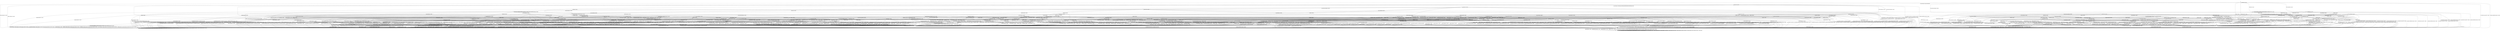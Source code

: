 digraph h19 {
s0 [label="s0"];
s1 [label="s1"];
s2 [label="s2"];
s6 [label="s6"];
s8 [label="s8"];
s16 [label="s16"];
s53 [label="s53"];
s54 [label="s54"];
s3 [label="s3"];
s4 [label="s4"];
s7 [label="s7"];
s9 [label="s9"];
s10 [label="s10"];
s17 [label="s17"];
s55 [label="s55"];
s56 [label="s56"];
s64 [label="s64"];
s65 [label="s65"];
s66 [label="s66"];
s68 [label="s68"];
s70 [label="s70"];
s89 [label="s89"];
s90 [label="s90"];
s5 [label="s5"];
s11 [label="s11"];
s18 [label="s18"];
s19 [label="s19"];
s23 [label="s23"];
s26 [label="s26"];
s37 [label="s37"];
s39 [label="s39"];
s57 [label="s57"];
s58 [label="s58"];
s67 [label="s67"];
s69 [label="s69"];
s71 [label="s71"];
s72 [label="s72"];
s73 [label="s73"];
s91 [label="s91"];
s92 [label="s92"];
s93 [label="s93"];
s94 [label="s94"];
s96 [label="s96"];
s104 [label="s104"];
s12 [label="s12"];
s13 [label="s13"];
s21 [label="s21"];
s22 [label="s22"];
s24 [label="s24"];
s32 [label="s32"];
s38 [label="s38"];
s40 [label="s40"];
s41 [label="s41"];
s46 [label="s46"];
s59 [label="s59"];
s62 [label="s62"];
s74 [label="s74"];
s75 [label="s75"];
s77 [label="s77"];
s82 [label="s82"];
s95 [label="s95"];
s97 [label="s97"];
s98 [label="s98"];
s100 [label="s100"];
s105 [label="s105"];
s14 [label="s14"];
s15 [label="s15"];
s20 [label="s20"];
s25 [label="s25"];
s27 [label="s27"];
s28 [label="s28"];
s29 [label="s29"];
s30 [label="s30"];
s33 [label="s33"];
s42 [label="s42"];
s45 [label="s45"];
s47 [label="s47"];
s50 [label="s50"];
s60 [label="s60"];
s63 [label="s63"];
s76 [label="s76"];
s79 [label="s79"];
s81 [label="s81"];
s83 [label="s83"];
s84 [label="s84"];
s99 [label="s99"];
s102 [label="s102"];
s31 [label="s31"];
s34 [label="s34"];
s43 [label="s43"];
s44 [label="s44"];
s48 [label="s48"];
s49 [label="s49"];
s51 [label="s51"];
s52 [label="s52"];
s61 [label="s61"];
s78 [label="s78"];
s80 [label="s80"];
s85 [label="s85"];
s86 [label="s86"];
s87 [label="s87"];
s101 [label="s101"];
s35 [label="s35"];
s36 [label="s36"];
s88 [label="s88"];
s103 [label="s103"];
s106 [label="s106"];
s107 [label="s107"];
s108 [label="s108"];
s0 -> s1 [label="RSA_CLIENT_HELLO / HELLO_VERIFY_REQUEST"];
s0 -> s2 [label="RSA_CLIENT_KEY_EXCHANGE / TIMEOUT"];
s0 -> s8 [label="CHANGE_CIPHER_SPEC / TIMEOUT"];
s0 -> s16 [label="FINISHED / TIMEOUT"];
s0 -> s0 [label="APPLICATION / TIMEOUT"];
s0 -> s54 [label="CERTIFICATE / TIMEOUT"];
s0 -> s53 [label="EMPTY_CERTIFICATE / TIMEOUT"];
s0 -> s16 [label="CERTIFICATE_VERIFY / TIMEOUT"];
s0 -> s6 [label="Alert(WARNING,CLOSE_NOTIFY) / TIMEOUT"];
s0 -> s6 [label="Alert(FATAL,UNEXPECTED_MESSAGE) / TIMEOUT"];
s1 -> s3 [label="RSA_CLIENT_HELLO / SERVER_HELLO,CERTIFICATE,CERTIFICATE_REQUEST,SERVER_HELLO_DONE"];
s1 -> s4 [label="RSA_CLIENT_KEY_EXCHANGE / TIMEOUT"];
s1 -> s8 [label="CHANGE_CIPHER_SPEC / TIMEOUT"];
s1 -> s9 [label="FINISHED / TIMEOUT"];
s1 -> s1 [label="APPLICATION / TIMEOUT"];
s1 -> s55 [label="CERTIFICATE / TIMEOUT"];
s1 -> s17 [label="EMPTY_CERTIFICATE / TIMEOUT"];
s1 -> s9 [label="CERTIFICATE_VERIFY / TIMEOUT"];
s1 -> s6 [label="Alert(WARNING,CLOSE_NOTIFY) / Alert(WARNING,CLOSE_NOTIFY)"];
s1 -> s6 [label="Alert(FATAL,UNEXPECTED_MESSAGE) / TIMEOUT"];
s2 -> s56 [label="RSA_CLIENT_HELLO / TIMEOUT"];
s2 -> s16 [label="RSA_CLIENT_KEY_EXCHANGE / TIMEOUT"];
s2 -> s10 [label="CHANGE_CIPHER_SPEC / TIMEOUT"];
s2 -> s68 [label="FINISHED / TIMEOUT"];
s2 -> s2 [label="APPLICATION / TIMEOUT"];
s2 -> s65 [label="CERTIFICATE / TIMEOUT"];
s2 -> s65 [label="EMPTY_CERTIFICATE / TIMEOUT"];
s2 -> s70 [label="CERTIFICATE_VERIFY / TIMEOUT"];
s2 -> s6 [label="Alert(WARNING,CLOSE_NOTIFY) / TIMEOUT"];
s2 -> s6 [label="Alert(FATAL,UNEXPECTED_MESSAGE) / TIMEOUT"];
s6 -> s7 [label="RSA_CLIENT_HELLO / TIMEOUT"];
s6 -> s7 [label="RSA_CLIENT_KEY_EXCHANGE / TIMEOUT"];
s6 -> s7 [label="CHANGE_CIPHER_SPEC / TIMEOUT"];
s6 -> s7 [label="FINISHED / TIMEOUT"];
s6 -> s7 [label="APPLICATION / TIMEOUT"];
s6 -> s7 [label="CERTIFICATE / TIMEOUT"];
s6 -> s7 [label="EMPTY_CERTIFICATE / TIMEOUT"];
s6 -> s7 [label="CERTIFICATE_VERIFY / TIMEOUT"];
s6 -> s7 [label="Alert(WARNING,CLOSE_NOTIFY) / TIMEOUT"];
s6 -> s7 [label="Alert(FATAL,UNEXPECTED_MESSAGE) / TIMEOUT"];
s8 -> s8 [label="RSA_CLIENT_HELLO / TIMEOUT"];
s8 -> s8 [label="RSA_CLIENT_KEY_EXCHANGE / TIMEOUT"];
s8 -> s8 [label="CHANGE_CIPHER_SPEC / TIMEOUT"];
s8 -> s8 [label="FINISHED / TIMEOUT"];
s8 -> s8 [label="APPLICATION / TIMEOUT"];
s8 -> s8 [label="CERTIFICATE / TIMEOUT"];
s8 -> s8 [label="EMPTY_CERTIFICATE / TIMEOUT"];
s8 -> s8 [label="CERTIFICATE_VERIFY / TIMEOUT"];
s8 -> s8 [label="Alert(WARNING,CLOSE_NOTIFY) / TIMEOUT"];
s8 -> s8 [label="Alert(FATAL,UNEXPECTED_MESSAGE) / TIMEOUT"];
s16 -> s16 [label="RSA_CLIENT_HELLO / TIMEOUT"];
s16 -> s16 [label="RSA_CLIENT_KEY_EXCHANGE / TIMEOUT"];
s16 -> s8 [label="CHANGE_CIPHER_SPEC / TIMEOUT"];
s16 -> s16 [label="FINISHED / TIMEOUT"];
s16 -> s16 [label="APPLICATION / TIMEOUT"];
s16 -> s16 [label="CERTIFICATE / TIMEOUT"];
s16 -> s16 [label="EMPTY_CERTIFICATE / TIMEOUT"];
s16 -> s16 [label="CERTIFICATE_VERIFY / TIMEOUT"];
s16 -> s6 [label="Alert(WARNING,CLOSE_NOTIFY) / TIMEOUT"];
s16 -> s6 [label="Alert(FATAL,UNEXPECTED_MESSAGE) / TIMEOUT"];
s53 -> s64 [label="RSA_CLIENT_HELLO / TIMEOUT"];
s53 -> s65 [label="RSA_CLIENT_KEY_EXCHANGE / TIMEOUT"];
s53 -> s10 [label="CHANGE_CIPHER_SPEC / TIMEOUT"];
s53 -> s66 [label="FINISHED / TIMEOUT"];
s53 -> s53 [label="APPLICATION / TIMEOUT"];
s53 -> s16 [label="CERTIFICATE / TIMEOUT"];
s53 -> s16 [label="EMPTY_CERTIFICATE / TIMEOUT"];
s53 -> s89 [label="CERTIFICATE_VERIFY / TIMEOUT"];
s53 -> s6 [label="Alert(WARNING,CLOSE_NOTIFY) / TIMEOUT"];
s53 -> s6 [label="Alert(FATAL,UNEXPECTED_MESSAGE) / TIMEOUT"];
s54 -> s54 [label="RSA_CLIENT_HELLO / TIMEOUT"];
s54 -> s54 [label="RSA_CLIENT_KEY_EXCHANGE / TIMEOUT"];
s54 -> s8 [label="CHANGE_CIPHER_SPEC / TIMEOUT"];
s54 -> s90 [label="FINISHED / TIMEOUT"];
s54 -> s54 [label="APPLICATION / TIMEOUT"];
s54 -> s16 [label="CERTIFICATE / TIMEOUT"];
s54 -> s16 [label="EMPTY_CERTIFICATE / TIMEOUT"];
s54 -> s89 [label="CERTIFICATE_VERIFY / TIMEOUT"];
s54 -> s6 [label="Alert(WARNING,CLOSE_NOTIFY) / TIMEOUT"];
s54 -> s6 [label="Alert(FATAL,UNEXPECTED_MESSAGE) / TIMEOUT"];
s3 -> s6 [label="RSA_CLIENT_HELLO / Alert(FATAL,UNEXPECTED_MESSAGE)"];
s3 -> s11 [label="RSA_CLIENT_KEY_EXCHANGE / TIMEOUT"];
s3 -> s8 [label="CHANGE_CIPHER_SPEC / TIMEOUT"];
s3 -> s9 [label="FINISHED / TIMEOUT"];
s3 -> s3 [label="APPLICATION / TIMEOUT"];
s3 -> s55 [label="CERTIFICATE / TIMEOUT"];
s3 -> s18 [label="EMPTY_CERTIFICATE / TIMEOUT"];
s3 -> s9 [label="CERTIFICATE_VERIFY / TIMEOUT"];
s3 -> s6 [label="Alert(WARNING,CLOSE_NOTIFY) / Alert(WARNING,CLOSE_NOTIFY)"];
s3 -> s6 [label="Alert(FATAL,UNEXPECTED_MESSAGE) / TIMEOUT"];
s4 -> s19 [label="RSA_CLIENT_HELLO / TIMEOUT"];
s4 -> s9 [label="RSA_CLIENT_KEY_EXCHANGE / TIMEOUT"];
s4 -> s5 [label="CHANGE_CIPHER_SPEC / TIMEOUT"];
s4 -> s26 [label="FINISHED / TIMEOUT"];
s4 -> s4 [label="APPLICATION / TIMEOUT"];
s4 -> s37 [label="CERTIFICATE / TIMEOUT"];
s4 -> s37 [label="EMPTY_CERTIFICATE / TIMEOUT"];
s4 -> s57 [label="CERTIFICATE_VERIFY / TIMEOUT"];
s4 -> s6 [label="Alert(WARNING,CLOSE_NOTIFY) / Alert(WARNING,CLOSE_NOTIFY)"];
s4 -> s6 [label="Alert(FATAL,UNEXPECTED_MESSAGE) / TIMEOUT"];
s7 -> s7 [label="RSA_CLIENT_HELLO / SOCKET_CLOSED"];
s7 -> s7 [label="RSA_CLIENT_KEY_EXCHANGE / SOCKET_CLOSED"];
s7 -> s7 [label="CHANGE_CIPHER_SPEC / SOCKET_CLOSED"];
s7 -> s7 [label="FINISHED / SOCKET_CLOSED"];
s7 -> s7 [label="APPLICATION / SOCKET_CLOSED"];
s7 -> s7 [label="CERTIFICATE / SOCKET_CLOSED"];
s7 -> s7 [label="EMPTY_CERTIFICATE / SOCKET_CLOSED"];
s7 -> s7 [label="CERTIFICATE_VERIFY / SOCKET_CLOSED"];
s7 -> s7 [label="Alert(WARNING,CLOSE_NOTIFY) / SOCKET_CLOSED"];
s7 -> s7 [label="Alert(FATAL,UNEXPECTED_MESSAGE) / SOCKET_CLOSED"];
s9 -> s9 [label="RSA_CLIENT_HELLO / TIMEOUT"];
s9 -> s9 [label="RSA_CLIENT_KEY_EXCHANGE / TIMEOUT"];
s9 -> s8 [label="CHANGE_CIPHER_SPEC / TIMEOUT"];
s9 -> s9 [label="FINISHED / TIMEOUT"];
s9 -> s9 [label="APPLICATION / TIMEOUT"];
s9 -> s9 [label="CERTIFICATE / TIMEOUT"];
s9 -> s9 [label="EMPTY_CERTIFICATE / TIMEOUT"];
s9 -> s9 [label="CERTIFICATE_VERIFY / TIMEOUT"];
s9 -> s6 [label="Alert(WARNING,CLOSE_NOTIFY) / Alert(WARNING,CLOSE_NOTIFY)"];
s9 -> s6 [label="Alert(FATAL,UNEXPECTED_MESSAGE) / TIMEOUT"];
s10 -> s6 [label="RSA_CLIENT_HELLO / TIMEOUT"];
s10 -> s6 [label="RSA_CLIENT_KEY_EXCHANGE / TIMEOUT"];
s10 -> s8 [label="CHANGE_CIPHER_SPEC / TIMEOUT"];
s10 -> s6 [label="FINISHED / TIMEOUT"];
s10 -> s10 [label="APPLICATION / TIMEOUT"];
s10 -> s6 [label="CERTIFICATE / TIMEOUT"];
s10 -> s6 [label="EMPTY_CERTIFICATE / TIMEOUT"];
s10 -> s6 [label="CERTIFICATE_VERIFY / TIMEOUT"];
s10 -> s10 [label="Alert(WARNING,CLOSE_NOTIFY) / TIMEOUT"];
s10 -> s10 [label="Alert(FATAL,UNEXPECTED_MESSAGE) / TIMEOUT"];
s17 -> s23 [label="RSA_CLIENT_HELLO / TIMEOUT"];
s17 -> s37 [label="RSA_CLIENT_KEY_EXCHANGE / TIMEOUT"];
s17 -> s5 [label="CHANGE_CIPHER_SPEC / TIMEOUT"];
s17 -> s39 [label="FINISHED / TIMEOUT"];
s17 -> s17 [label="APPLICATION / TIMEOUT"];
s17 -> s9 [label="CERTIFICATE / TIMEOUT"];
s17 -> s9 [label="EMPTY_CERTIFICATE / TIMEOUT"];
s17 -> s58 [label="CERTIFICATE_VERIFY / TIMEOUT"];
s17 -> s6 [label="Alert(WARNING,CLOSE_NOTIFY) / Alert(WARNING,CLOSE_NOTIFY)"];
s17 -> s6 [label="Alert(FATAL,UNEXPECTED_MESSAGE) / TIMEOUT"];
s55 -> s55 [label="RSA_CLIENT_HELLO / TIMEOUT"];
s55 -> s104 [label="RSA_CLIENT_KEY_EXCHANGE / TIMEOUT"];
s55 -> s8 [label="CHANGE_CIPHER_SPEC / TIMEOUT"];
s55 -> s91 [label="FINISHED / TIMEOUT"];
s55 -> s55 [label="APPLICATION / TIMEOUT"];
s55 -> s9 [label="CERTIFICATE / TIMEOUT"];
s55 -> s9 [label="EMPTY_CERTIFICATE / TIMEOUT"];
s55 -> s58 [label="CERTIFICATE_VERIFY / TIMEOUT"];
s55 -> s6 [label="Alert(WARNING,CLOSE_NOTIFY) / Alert(WARNING,CLOSE_NOTIFY)"];
s55 -> s6 [label="Alert(FATAL,UNEXPECTED_MESSAGE) / TIMEOUT"];
s56 -> s16 [label="RSA_CLIENT_HELLO / TIMEOUT"];
s56 -> s16 [label="RSA_CLIENT_KEY_EXCHANGE / TIMEOUT"];
s56 -> s10 [label="CHANGE_CIPHER_SPEC / TIMEOUT"];
s56 -> s71 [label="FINISHED / TIMEOUT"];
s56 -> s56 [label="APPLICATION / TIMEOUT"];
s56 -> s67 [label="CERTIFICATE / TIMEOUT"];
s56 -> s67 [label="EMPTY_CERTIFICATE / TIMEOUT"];
s56 -> s92 [label="CERTIFICATE_VERIFY / TIMEOUT"];
s56 -> s6 [label="Alert(WARNING,CLOSE_NOTIFY) / TIMEOUT"];
s56 -> s6 [label="Alert(FATAL,UNEXPECTED_MESSAGE) / TIMEOUT"];
s64 -> s16 [label="RSA_CLIENT_HELLO / TIMEOUT"];
s64 -> s67 [label="RSA_CLIENT_KEY_EXCHANGE / TIMEOUT"];
s64 -> s10 [label="CHANGE_CIPHER_SPEC / TIMEOUT"];
s64 -> s69 [label="FINISHED / TIMEOUT"];
s64 -> s64 [label="APPLICATION / TIMEOUT"];
s64 -> s16 [label="CERTIFICATE / TIMEOUT"];
s64 -> s16 [label="EMPTY_CERTIFICATE / TIMEOUT"];
s64 -> s93 [label="CERTIFICATE_VERIFY / TIMEOUT"];
s64 -> s6 [label="Alert(WARNING,CLOSE_NOTIFY) / TIMEOUT"];
s64 -> s6 [label="Alert(FATAL,UNEXPECTED_MESSAGE) / TIMEOUT"];
s65 -> s67 [label="RSA_CLIENT_HELLO / TIMEOUT"];
s65 -> s16 [label="RSA_CLIENT_KEY_EXCHANGE / TIMEOUT"];
s65 -> s10 [label="CHANGE_CIPHER_SPEC / TIMEOUT"];
s65 -> s72 [label="FINISHED / TIMEOUT"];
s65 -> s65 [label="APPLICATION / TIMEOUT"];
s65 -> s16 [label="CERTIFICATE / TIMEOUT"];
s65 -> s16 [label="EMPTY_CERTIFICATE / TIMEOUT"];
s65 -> s73 [label="CERTIFICATE_VERIFY / TIMEOUT"];
s65 -> s6 [label="Alert(WARNING,CLOSE_NOTIFY) / TIMEOUT"];
s65 -> s6 [label="Alert(FATAL,UNEXPECTED_MESSAGE) / TIMEOUT"];
s66 -> s69 [label="RSA_CLIENT_HELLO / TIMEOUT"];
s66 -> s72 [label="RSA_CLIENT_KEY_EXCHANGE / TIMEOUT"];
s66 -> s10 [label="CHANGE_CIPHER_SPEC / TIMEOUT"];
s66 -> s16 [label="FINISHED / TIMEOUT"];
s66 -> s66 [label="APPLICATION / TIMEOUT"];
s66 -> s16 [label="CERTIFICATE / TIMEOUT"];
s66 -> s16 [label="EMPTY_CERTIFICATE / TIMEOUT"];
s66 -> s94 [label="CERTIFICATE_VERIFY / TIMEOUT"];
s66 -> s6 [label="Alert(WARNING,CLOSE_NOTIFY) / TIMEOUT"];
s66 -> s6 [label="Alert(FATAL,UNEXPECTED_MESSAGE) / TIMEOUT"];
s68 -> s71 [label="RSA_CLIENT_HELLO / TIMEOUT"];
s68 -> s16 [label="RSA_CLIENT_KEY_EXCHANGE / TIMEOUT"];
s68 -> s10 [label="CHANGE_CIPHER_SPEC / TIMEOUT"];
s68 -> s16 [label="FINISHED / TIMEOUT"];
s68 -> s68 [label="APPLICATION / TIMEOUT"];
s68 -> s72 [label="CERTIFICATE / TIMEOUT"];
s68 -> s72 [label="EMPTY_CERTIFICATE / TIMEOUT"];
s68 -> s96 [label="CERTIFICATE_VERIFY / TIMEOUT"];
s68 -> s6 [label="Alert(WARNING,CLOSE_NOTIFY) / TIMEOUT"];
s68 -> s6 [label="Alert(FATAL,UNEXPECTED_MESSAGE) / TIMEOUT"];
s70 -> s92 [label="RSA_CLIENT_HELLO / TIMEOUT"];
s70 -> s16 [label="RSA_CLIENT_KEY_EXCHANGE / TIMEOUT"];
s70 -> s10 [label="CHANGE_CIPHER_SPEC / TIMEOUT"];
s70 -> s96 [label="FINISHED / TIMEOUT"];
s70 -> s70 [label="APPLICATION / TIMEOUT"];
s70 -> s73 [label="CERTIFICATE / TIMEOUT"];
s70 -> s73 [label="EMPTY_CERTIFICATE / TIMEOUT"];
s70 -> s16 [label="CERTIFICATE_VERIFY / TIMEOUT"];
s70 -> s6 [label="Alert(WARNING,CLOSE_NOTIFY) / TIMEOUT"];
s70 -> s6 [label="Alert(FATAL,UNEXPECTED_MESSAGE) / TIMEOUT"];
s89 -> s93 [label="RSA_CLIENT_HELLO / TIMEOUT"];
s89 -> s73 [label="RSA_CLIENT_KEY_EXCHANGE / TIMEOUT"];
s89 -> s10 [label="CHANGE_CIPHER_SPEC / TIMEOUT"];
s89 -> s94 [label="FINISHED / TIMEOUT"];
s89 -> s89 [label="APPLICATION / TIMEOUT"];
s89 -> s16 [label="CERTIFICATE / TIMEOUT"];
s89 -> s16 [label="EMPTY_CERTIFICATE / TIMEOUT"];
s89 -> s16 [label="CERTIFICATE_VERIFY / TIMEOUT"];
s89 -> s6 [label="Alert(WARNING,CLOSE_NOTIFY) / TIMEOUT"];
s89 -> s6 [label="Alert(FATAL,UNEXPECTED_MESSAGE) / TIMEOUT"];
s90 -> s90 [label="RSA_CLIENT_HELLO / TIMEOUT"];
s90 -> s90 [label="RSA_CLIENT_KEY_EXCHANGE / TIMEOUT"];
s90 -> s8 [label="CHANGE_CIPHER_SPEC / TIMEOUT"];
s90 -> s16 [label="FINISHED / TIMEOUT"];
s90 -> s90 [label="APPLICATION / TIMEOUT"];
s90 -> s16 [label="CERTIFICATE / TIMEOUT"];
s90 -> s16 [label="EMPTY_CERTIFICATE / TIMEOUT"];
s90 -> s94 [label="CERTIFICATE_VERIFY / TIMEOUT"];
s90 -> s6 [label="Alert(WARNING,CLOSE_NOTIFY) / TIMEOUT"];
s90 -> s6 [label="Alert(FATAL,UNEXPECTED_MESSAGE) / TIMEOUT"];
s5 -> s6 [label="RSA_CLIENT_HELLO / Alert(FATAL,UNEXPECTED_MESSAGE)"];
s5 -> s6 [label="RSA_CLIENT_KEY_EXCHANGE / Alert(FATAL,UNEXPECTED_MESSAGE)"];
s5 -> s8 [label="CHANGE_CIPHER_SPEC / TIMEOUT"];
s5 -> s6 [label="FINISHED / Alert(FATAL,UNEXPECTED_MESSAGE)"];
s5 -> s5 [label="APPLICATION / TIMEOUT"];
s5 -> s6 [label="CERTIFICATE / Alert(FATAL,UNEXPECTED_MESSAGE)"];
s5 -> s6 [label="EMPTY_CERTIFICATE / Alert(FATAL,UNEXPECTED_MESSAGE)"];
s5 -> s6 [label="CERTIFICATE_VERIFY / Alert(FATAL,UNEXPECTED_MESSAGE)"];
s5 -> s5 [label="Alert(WARNING,CLOSE_NOTIFY) / TIMEOUT"];
s5 -> s5 [label="Alert(FATAL,UNEXPECTED_MESSAGE) / TIMEOUT"];
s11 -> s19 [label="RSA_CLIENT_HELLO / TIMEOUT"];
s11 -> s9 [label="RSA_CLIENT_KEY_EXCHANGE / TIMEOUT"];
s11 -> s12 [label="CHANGE_CIPHER_SPEC / TIMEOUT"];
s11 -> s26 [label="FINISHED / TIMEOUT"];
s11 -> s11 [label="APPLICATION / TIMEOUT"];
s11 -> s22 [label="CERTIFICATE / TIMEOUT"];
s11 -> s38 [label="EMPTY_CERTIFICATE / TIMEOUT"];
s11 -> s13 [label="CERTIFICATE_VERIFY / TIMEOUT"];
s11 -> s6 [label="Alert(WARNING,CLOSE_NOTIFY) / Alert(WARNING,CLOSE_NOTIFY)"];
s11 -> s6 [label="Alert(FATAL,UNEXPECTED_MESSAGE) / TIMEOUT"];
s18 -> s24 [label="RSA_CLIENT_HELLO / TIMEOUT"];
s18 -> s38 [label="RSA_CLIENT_KEY_EXCHANGE / TIMEOUT"];
s18 -> s21 [label="CHANGE_CIPHER_SPEC / TIMEOUT"];
s18 -> s40 [label="FINISHED / TIMEOUT"];
s18 -> s18 [label="APPLICATION / TIMEOUT"];
s18 -> s9 [label="CERTIFICATE / TIMEOUT"];
s18 -> s9 [label="EMPTY_CERTIFICATE / TIMEOUT"];
s18 -> s59 [label="CERTIFICATE_VERIFY / TIMEOUT"];
s18 -> s6 [label="Alert(WARNING,CLOSE_NOTIFY) / Alert(WARNING,CLOSE_NOTIFY)"];
s18 -> s6 [label="Alert(FATAL,UNEXPECTED_MESSAGE) / TIMEOUT"];
s19 -> s9 [label="RSA_CLIENT_HELLO / TIMEOUT"];
s19 -> s9 [label="RSA_CLIENT_KEY_EXCHANGE / TIMEOUT"];
s19 -> s5 [label="CHANGE_CIPHER_SPEC / TIMEOUT"];
s19 -> s46 [label="FINISHED / TIMEOUT"];
s19 -> s19 [label="APPLICATION / TIMEOUT"];
s19 -> s41 [label="CERTIFICATE / TIMEOUT"];
s19 -> s41 [label="EMPTY_CERTIFICATE / TIMEOUT"];
s19 -> s74 [label="CERTIFICATE_VERIFY / TIMEOUT"];
s19 -> s6 [label="Alert(WARNING,CLOSE_NOTIFY) / Alert(WARNING,CLOSE_NOTIFY)"];
s19 -> s6 [label="Alert(FATAL,UNEXPECTED_MESSAGE) / TIMEOUT"];
s23 -> s9 [label="RSA_CLIENT_HELLO / TIMEOUT"];
s23 -> s41 [label="RSA_CLIENT_KEY_EXCHANGE / TIMEOUT"];
s23 -> s5 [label="CHANGE_CIPHER_SPEC / TIMEOUT"];
s23 -> s32 [label="FINISHED / TIMEOUT"];
s23 -> s23 [label="APPLICATION / TIMEOUT"];
s23 -> s9 [label="CERTIFICATE / TIMEOUT"];
s23 -> s9 [label="EMPTY_CERTIFICATE / TIMEOUT"];
s23 -> s75 [label="CERTIFICATE_VERIFY / TIMEOUT"];
s23 -> s6 [label="Alert(WARNING,CLOSE_NOTIFY) / Alert(WARNING,CLOSE_NOTIFY)"];
s23 -> s6 [label="Alert(FATAL,UNEXPECTED_MESSAGE) / TIMEOUT"];
s26 -> s46 [label="RSA_CLIENT_HELLO / TIMEOUT"];
s26 -> s9 [label="RSA_CLIENT_KEY_EXCHANGE / TIMEOUT"];
s26 -> s5 [label="CHANGE_CIPHER_SPEC / TIMEOUT"];
s26 -> s9 [label="FINISHED / TIMEOUT"];
s26 -> s26 [label="APPLICATION / TIMEOUT"];
s26 -> s47 [label="CERTIFICATE / TIMEOUT"];
s26 -> s47 [label="EMPTY_CERTIFICATE / TIMEOUT"];
s26 -> s77 [label="CERTIFICATE_VERIFY / TIMEOUT"];
s26 -> s6 [label="Alert(WARNING,CLOSE_NOTIFY) / Alert(WARNING,CLOSE_NOTIFY)"];
s26 -> s6 [label="Alert(FATAL,UNEXPECTED_MESSAGE) / TIMEOUT"];
s37 -> s41 [label="RSA_CLIENT_HELLO / TIMEOUT"];
s37 -> s9 [label="RSA_CLIENT_KEY_EXCHANGE / TIMEOUT"];
s37 -> s5 [label="CHANGE_CIPHER_SPEC / TIMEOUT"];
s37 -> s47 [label="FINISHED / TIMEOUT"];
s37 -> s37 [label="APPLICATION / TIMEOUT"];
s37 -> s9 [label="CERTIFICATE / TIMEOUT"];
s37 -> s9 [label="EMPTY_CERTIFICATE / TIMEOUT"];
s37 -> s62 [label="CERTIFICATE_VERIFY / TIMEOUT"];
s37 -> s6 [label="Alert(WARNING,CLOSE_NOTIFY) / Alert(WARNING,CLOSE_NOTIFY)"];
s37 -> s6 [label="Alert(FATAL,UNEXPECTED_MESSAGE) / TIMEOUT"];
s39 -> s32 [label="RSA_CLIENT_HELLO / TIMEOUT"];
s39 -> s47 [label="RSA_CLIENT_KEY_EXCHANGE / TIMEOUT"];
s39 -> s5 [label="CHANGE_CIPHER_SPEC / TIMEOUT"];
s39 -> s9 [label="FINISHED / TIMEOUT"];
s39 -> s39 [label="APPLICATION / TIMEOUT"];
s39 -> s9 [label="CERTIFICATE / TIMEOUT"];
s39 -> s9 [label="EMPTY_CERTIFICATE / TIMEOUT"];
s39 -> s82 [label="CERTIFICATE_VERIFY / TIMEOUT"];
s39 -> s6 [label="Alert(WARNING,CLOSE_NOTIFY) / Alert(WARNING,CLOSE_NOTIFY)"];
s39 -> s6 [label="Alert(FATAL,UNEXPECTED_MESSAGE) / TIMEOUT"];
s57 -> s74 [label="RSA_CLIENT_HELLO / TIMEOUT"];
s57 -> s9 [label="RSA_CLIENT_KEY_EXCHANGE / TIMEOUT"];
s57 -> s5 [label="CHANGE_CIPHER_SPEC / TIMEOUT"];
s57 -> s77 [label="FINISHED / TIMEOUT"];
s57 -> s57 [label="APPLICATION / TIMEOUT"];
s57 -> s62 [label="CERTIFICATE / TIMEOUT"];
s57 -> s62 [label="EMPTY_CERTIFICATE / TIMEOUT"];
s57 -> s9 [label="CERTIFICATE_VERIFY / TIMEOUT"];
s57 -> s6 [label="Alert(WARNING,CLOSE_NOTIFY) / Alert(WARNING,CLOSE_NOTIFY)"];
s57 -> s6 [label="Alert(FATAL,UNEXPECTED_MESSAGE) / TIMEOUT"];
s58 -> s75 [label="RSA_CLIENT_HELLO / TIMEOUT"];
s58 -> s62 [label="RSA_CLIENT_KEY_EXCHANGE / TIMEOUT"];
s58 -> s5 [label="CHANGE_CIPHER_SPEC / TIMEOUT"];
s58 -> s82 [label="FINISHED / TIMEOUT"];
s58 -> s58 [label="APPLICATION / TIMEOUT"];
s58 -> s9 [label="CERTIFICATE / TIMEOUT"];
s58 -> s9 [label="EMPTY_CERTIFICATE / TIMEOUT"];
s58 -> s9 [label="CERTIFICATE_VERIFY / TIMEOUT"];
s58 -> s6 [label="Alert(WARNING,CLOSE_NOTIFY) / Alert(WARNING,CLOSE_NOTIFY)"];
s58 -> s6 [label="Alert(FATAL,UNEXPECTED_MESSAGE) / TIMEOUT"];
s67 -> s16 [label="RSA_CLIENT_HELLO / TIMEOUT"];
s67 -> s16 [label="RSA_CLIENT_KEY_EXCHANGE / TIMEOUT"];
s67 -> s10 [label="CHANGE_CIPHER_SPEC / TIMEOUT"];
s67 -> s100 [label="FINISHED / TIMEOUT"];
s67 -> s67 [label="APPLICATION / TIMEOUT"];
s67 -> s16 [label="CERTIFICATE / TIMEOUT"];
s67 -> s16 [label="EMPTY_CERTIFICATE / TIMEOUT"];
s67 -> s95 [label="CERTIFICATE_VERIFY / TIMEOUT"];
s67 -> s6 [label="Alert(WARNING,CLOSE_NOTIFY) / TIMEOUT"];
s67 -> s6 [label="Alert(FATAL,UNEXPECTED_MESSAGE) / TIMEOUT"];
s69 -> s16 [label="RSA_CLIENT_HELLO / TIMEOUT"];
s69 -> s100 [label="RSA_CLIENT_KEY_EXCHANGE / TIMEOUT"];
s69 -> s10 [label="CHANGE_CIPHER_SPEC / TIMEOUT"];
s69 -> s16 [label="FINISHED / TIMEOUT"];
s69 -> s69 [label="APPLICATION / TIMEOUT"];
s69 -> s16 [label="CERTIFICATE / TIMEOUT"];
s69 -> s16 [label="EMPTY_CERTIFICATE / TIMEOUT"];
s69 -> s69 [label="CERTIFICATE_VERIFY / TIMEOUT"];
s69 -> s6 [label="Alert(WARNING,CLOSE_NOTIFY) / TIMEOUT"];
s69 -> s6 [label="Alert(FATAL,UNEXPECTED_MESSAGE) / TIMEOUT"];
s71 -> s16 [label="RSA_CLIENT_HELLO / TIMEOUT"];
s71 -> s16 [label="RSA_CLIENT_KEY_EXCHANGE / TIMEOUT"];
s71 -> s10 [label="CHANGE_CIPHER_SPEC / TIMEOUT"];
s71 -> s16 [label="FINISHED / TIMEOUT"];
s71 -> s71 [label="APPLICATION / TIMEOUT"];
s71 -> s100 [label="CERTIFICATE / TIMEOUT"];
s71 -> s100 [label="EMPTY_CERTIFICATE / TIMEOUT"];
s71 -> s97 [label="CERTIFICATE_VERIFY / TIMEOUT"];
s71 -> s6 [label="Alert(WARNING,CLOSE_NOTIFY) / TIMEOUT"];
s71 -> s6 [label="Alert(FATAL,UNEXPECTED_MESSAGE) / TIMEOUT"];
s72 -> s100 [label="RSA_CLIENT_HELLO / TIMEOUT"];
s72 -> s16 [label="RSA_CLIENT_KEY_EXCHANGE / TIMEOUT"];
s72 -> s10 [label="CHANGE_CIPHER_SPEC / TIMEOUT"];
s72 -> s16 [label="FINISHED / TIMEOUT"];
s72 -> s72 [label="APPLICATION / TIMEOUT"];
s72 -> s16 [label="CERTIFICATE / TIMEOUT"];
s72 -> s16 [label="EMPTY_CERTIFICATE / TIMEOUT"];
s72 -> s98 [label="CERTIFICATE_VERIFY / TIMEOUT"];
s72 -> s6 [label="Alert(WARNING,CLOSE_NOTIFY) / TIMEOUT"];
s72 -> s6 [label="Alert(FATAL,UNEXPECTED_MESSAGE) / TIMEOUT"];
s73 -> s95 [label="RSA_CLIENT_HELLO / TIMEOUT"];
s73 -> s16 [label="RSA_CLIENT_KEY_EXCHANGE / TIMEOUT"];
s73 -> s10 [label="CHANGE_CIPHER_SPEC / TIMEOUT"];
s73 -> s98 [label="FINISHED / TIMEOUT"];
s73 -> s73 [label="APPLICATION / TIMEOUT"];
s73 -> s16 [label="CERTIFICATE / TIMEOUT"];
s73 -> s16 [label="EMPTY_CERTIFICATE / TIMEOUT"];
s73 -> s16 [label="CERTIFICATE_VERIFY / TIMEOUT"];
s73 -> s6 [label="Alert(WARNING,CLOSE_NOTIFY) / TIMEOUT"];
s73 -> s6 [label="Alert(FATAL,UNEXPECTED_MESSAGE) / TIMEOUT"];
s91 -> s105 [label="RSA_CLIENT_HELLO / TIMEOUT"];
s91 -> s105 [label="RSA_CLIENT_KEY_EXCHANGE / TIMEOUT"];
s91 -> s8 [label="CHANGE_CIPHER_SPEC / TIMEOUT"];
s91 -> s9 [label="FINISHED / TIMEOUT"];
s91 -> s91 [label="APPLICATION / TIMEOUT"];
s91 -> s9 [label="CERTIFICATE / TIMEOUT"];
s91 -> s9 [label="EMPTY_CERTIFICATE / TIMEOUT"];
s91 -> s82 [label="CERTIFICATE_VERIFY / TIMEOUT"];
s91 -> s6 [label="Alert(WARNING,CLOSE_NOTIFY) / Alert(WARNING,CLOSE_NOTIFY)"];
s91 -> s6 [label="Alert(FATAL,UNEXPECTED_MESSAGE) / TIMEOUT"];
s92 -> s16 [label="RSA_CLIENT_HELLO / TIMEOUT"];
s92 -> s16 [label="RSA_CLIENT_KEY_EXCHANGE / TIMEOUT"];
s92 -> s10 [label="CHANGE_CIPHER_SPEC / TIMEOUT"];
s92 -> s97 [label="FINISHED / TIMEOUT"];
s92 -> s92 [label="APPLICATION / TIMEOUT"];
s92 -> s95 [label="CERTIFICATE / TIMEOUT"];
s92 -> s95 [label="EMPTY_CERTIFICATE / TIMEOUT"];
s92 -> s16 [label="CERTIFICATE_VERIFY / TIMEOUT"];
s92 -> s6 [label="Alert(WARNING,CLOSE_NOTIFY) / TIMEOUT"];
s92 -> s6 [label="Alert(FATAL,UNEXPECTED_MESSAGE) / TIMEOUT"];
s93 -> s16 [label="RSA_CLIENT_HELLO / TIMEOUT"];
s93 -> s95 [label="RSA_CLIENT_KEY_EXCHANGE / TIMEOUT"];
s93 -> s10 [label="CHANGE_CIPHER_SPEC / TIMEOUT"];
s93 -> s69 [label="FINISHED / TIMEOUT"];
s93 -> s93 [label="APPLICATION / TIMEOUT"];
s93 -> s16 [label="CERTIFICATE / TIMEOUT"];
s93 -> s16 [label="EMPTY_CERTIFICATE / TIMEOUT"];
s93 -> s16 [label="CERTIFICATE_VERIFY / TIMEOUT"];
s93 -> s6 [label="Alert(WARNING,CLOSE_NOTIFY) / TIMEOUT"];
s93 -> s6 [label="Alert(FATAL,UNEXPECTED_MESSAGE) / TIMEOUT"];
s94 -> s69 [label="RSA_CLIENT_HELLO / TIMEOUT"];
s94 -> s98 [label="RSA_CLIENT_KEY_EXCHANGE / TIMEOUT"];
s94 -> s10 [label="CHANGE_CIPHER_SPEC / TIMEOUT"];
s94 -> s16 [label="FINISHED / TIMEOUT"];
s94 -> s94 [label="APPLICATION / TIMEOUT"];
s94 -> s16 [label="CERTIFICATE / TIMEOUT"];
s94 -> s16 [label="EMPTY_CERTIFICATE / TIMEOUT"];
s94 -> s16 [label="CERTIFICATE_VERIFY / TIMEOUT"];
s94 -> s6 [label="Alert(WARNING,CLOSE_NOTIFY) / TIMEOUT"];
s94 -> s6 [label="Alert(FATAL,UNEXPECTED_MESSAGE) / TIMEOUT"];
s96 -> s97 [label="RSA_CLIENT_HELLO / TIMEOUT"];
s96 -> s16 [label="RSA_CLIENT_KEY_EXCHANGE / TIMEOUT"];
s96 -> s10 [label="CHANGE_CIPHER_SPEC / TIMEOUT"];
s96 -> s16 [label="FINISHED / TIMEOUT"];
s96 -> s96 [label="APPLICATION / TIMEOUT"];
s96 -> s98 [label="CERTIFICATE / TIMEOUT"];
s96 -> s98 [label="EMPTY_CERTIFICATE / TIMEOUT"];
s96 -> s16 [label="CERTIFICATE_VERIFY / TIMEOUT"];
s96 -> s6 [label="Alert(WARNING,CLOSE_NOTIFY) / TIMEOUT"];
s96 -> s6 [label="Alert(FATAL,UNEXPECTED_MESSAGE) / TIMEOUT"];
s104 -> s104 [label="RSA_CLIENT_HELLO / TIMEOUT"];
s104 -> s9 [label="RSA_CLIENT_KEY_EXCHANGE / TIMEOUT"];
s104 -> s8 [label="CHANGE_CIPHER_SPEC / TIMEOUT"];
s104 -> s105 [label="FINISHED / TIMEOUT"];
s104 -> s104 [label="APPLICATION / TIMEOUT"];
s104 -> s9 [label="CERTIFICATE / TIMEOUT"];
s104 -> s9 [label="EMPTY_CERTIFICATE / TIMEOUT"];
s104 -> s62 [label="CERTIFICATE_VERIFY / TIMEOUT"];
s104 -> s6 [label="Alert(WARNING,CLOSE_NOTIFY) / Alert(WARNING,CLOSE_NOTIFY)"];
s104 -> s6 [label="Alert(FATAL,UNEXPECTED_MESSAGE) / TIMEOUT"];
s12 -> s27 [label="RSA_CLIENT_HELLO / TIMEOUT"];
s12 -> s9 [label="RSA_CLIENT_KEY_EXCHANGE / TIMEOUT"];
s12 -> s8 [label="CHANGE_CIPHER_SPEC / TIMEOUT"];
s12 -> s14 [label="FINISHED / CHANGE_CIPHER_SPEC,FINISHED,CHANGE_CIPHER_SPEC,FINISHED"];
s12 -> s12 [label="APPLICATION / TIMEOUT"];
s12 -> s28 [label="CERTIFICATE / TIMEOUT"];
s12 -> s29 [label="EMPTY_CERTIFICATE / TIMEOUT"];
s12 -> s30 [label="CERTIFICATE_VERIFY / TIMEOUT"];
s12 -> s12 [label="Alert(WARNING,CLOSE_NOTIFY) / TIMEOUT"];
s12 -> s12 [label="Alert(FATAL,UNEXPECTED_MESSAGE) / TIMEOUT"];
s13 -> s13 [label="RSA_CLIENT_HELLO / TIMEOUT"];
s13 -> s9 [label="RSA_CLIENT_KEY_EXCHANGE / TIMEOUT"];
s13 -> s15 [label="CHANGE_CIPHER_SPEC / TIMEOUT"];
s13 -> s45 [label="FINISHED / TIMEOUT"];
s13 -> s13 [label="APPLICATION / TIMEOUT"];
s13 -> s20 [label="CERTIFICATE / TIMEOUT"];
s13 -> s20 [label="EMPTY_CERTIFICATE / TIMEOUT"];
s13 -> s9 [label="CERTIFICATE_VERIFY / TIMEOUT"];
s13 -> s6 [label="Alert(WARNING,CLOSE_NOTIFY) / Alert(WARNING,CLOSE_NOTIFY)"];
s13 -> s6 [label="Alert(FATAL,UNEXPECTED_MESSAGE) / TIMEOUT"];
s21 -> s6 [label="RSA_CLIENT_HELLO / Alert(FATAL,BAD_CERTIFICATE)"];
s21 -> s6 [label="RSA_CLIENT_KEY_EXCHANGE / Alert(FATAL,BAD_CERTIFICATE)"];
s21 -> s8 [label="CHANGE_CIPHER_SPEC / TIMEOUT"];
s21 -> s6 [label="FINISHED / Alert(FATAL,BAD_CERTIFICATE)"];
s21 -> s21 [label="APPLICATION / TIMEOUT"];
s21 -> s6 [label="CERTIFICATE / Alert(FATAL,BAD_CERTIFICATE)"];
s21 -> s6 [label="EMPTY_CERTIFICATE / Alert(FATAL,BAD_CERTIFICATE)"];
s21 -> s6 [label="CERTIFICATE_VERIFY / Alert(FATAL,BAD_CERTIFICATE)"];
s21 -> s21 [label="Alert(WARNING,CLOSE_NOTIFY) / TIMEOUT"];
s21 -> s21 [label="Alert(FATAL,UNEXPECTED_MESSAGE) / TIMEOUT"];
s22 -> s41 [label="RSA_CLIENT_HELLO / TIMEOUT"];
s22 -> s9 [label="RSA_CLIENT_KEY_EXCHANGE / TIMEOUT"];
s22 -> s25 [label="CHANGE_CIPHER_SPEC / TIMEOUT"];
s22 -> s47 [label="FINISHED / TIMEOUT"];
s22 -> s22 [label="APPLICATION / TIMEOUT"];
s22 -> s9 [label="CERTIFICATE / TIMEOUT"];
s22 -> s9 [label="EMPTY_CERTIFICATE / TIMEOUT"];
s22 -> s60 [label="CERTIFICATE_VERIFY / TIMEOUT"];
s22 -> s6 [label="Alert(WARNING,CLOSE_NOTIFY) / Alert(WARNING,CLOSE_NOTIFY)"];
s22 -> s6 [label="Alert(FATAL,UNEXPECTED_MESSAGE) / TIMEOUT"];
s24 -> s9 [label="RSA_CLIENT_HELLO / TIMEOUT"];
s24 -> s42 [label="RSA_CLIENT_KEY_EXCHANGE / TIMEOUT"];
s24 -> s21 [label="CHANGE_CIPHER_SPEC / TIMEOUT"];
s24 -> s33 [label="FINISHED / TIMEOUT"];
s24 -> s24 [label="APPLICATION / TIMEOUT"];
s24 -> s9 [label="CERTIFICATE / TIMEOUT"];
s24 -> s9 [label="EMPTY_CERTIFICATE / TIMEOUT"];
s24 -> s76 [label="CERTIFICATE_VERIFY / TIMEOUT"];
s24 -> s6 [label="Alert(WARNING,CLOSE_NOTIFY) / Alert(WARNING,CLOSE_NOTIFY)"];
s24 -> s6 [label="Alert(FATAL,UNEXPECTED_MESSAGE) / TIMEOUT"];
s32 -> s9 [label="RSA_CLIENT_HELLO / TIMEOUT"];
s32 -> s50 [label="RSA_CLIENT_KEY_EXCHANGE / TIMEOUT"];
s32 -> s5 [label="CHANGE_CIPHER_SPEC / TIMEOUT"];
s32 -> s9 [label="FINISHED / TIMEOUT"];
s32 -> s32 [label="APPLICATION / TIMEOUT"];
s32 -> s9 [label="CERTIFICATE / TIMEOUT"];
s32 -> s9 [label="EMPTY_CERTIFICATE / TIMEOUT"];
s32 -> s79 [label="CERTIFICATE_VERIFY / TIMEOUT"];
s32 -> s6 [label="Alert(WARNING,CLOSE_NOTIFY) / Alert(WARNING,CLOSE_NOTIFY)"];
s32 -> s6 [label="Alert(FATAL,UNEXPECTED_MESSAGE) / TIMEOUT"];
s38 -> s42 [label="RSA_CLIENT_HELLO / TIMEOUT"];
s38 -> s9 [label="RSA_CLIENT_KEY_EXCHANGE / TIMEOUT"];
s38 -> s21 [label="CHANGE_CIPHER_SPEC / TIMEOUT"];
s38 -> s81 [label="FINISHED / TIMEOUT"];
s38 -> s38 [label="APPLICATION / TIMEOUT"];
s38 -> s9 [label="CERTIFICATE / TIMEOUT"];
s38 -> s9 [label="EMPTY_CERTIFICATE / TIMEOUT"];
s38 -> s63 [label="CERTIFICATE_VERIFY / TIMEOUT"];
s38 -> s6 [label="Alert(WARNING,CLOSE_NOTIFY) / Alert(WARNING,CLOSE_NOTIFY)"];
s38 -> s6 [label="Alert(FATAL,UNEXPECTED_MESSAGE) / TIMEOUT"];
s40 -> s33 [label="RSA_CLIENT_HELLO / TIMEOUT"];
s40 -> s81 [label="RSA_CLIENT_KEY_EXCHANGE / TIMEOUT"];
s40 -> s21 [label="CHANGE_CIPHER_SPEC / TIMEOUT"];
s40 -> s9 [label="FINISHED / TIMEOUT"];
s40 -> s40 [label="APPLICATION / TIMEOUT"];
s40 -> s9 [label="CERTIFICATE / TIMEOUT"];
s40 -> s9 [label="EMPTY_CERTIFICATE / TIMEOUT"];
s40 -> s83 [label="CERTIFICATE_VERIFY / TIMEOUT"];
s40 -> s6 [label="Alert(WARNING,CLOSE_NOTIFY) / Alert(WARNING,CLOSE_NOTIFY)"];
s40 -> s6 [label="Alert(FATAL,UNEXPECTED_MESSAGE) / TIMEOUT"];
s41 -> s9 [label="RSA_CLIENT_HELLO / TIMEOUT"];
s41 -> s9 [label="RSA_CLIENT_KEY_EXCHANGE / TIMEOUT"];
s41 -> s5 [label="CHANGE_CIPHER_SPEC / TIMEOUT"];
s41 -> s50 [label="FINISHED / TIMEOUT"];
s41 -> s41 [label="APPLICATION / TIMEOUT"];
s41 -> s9 [label="CERTIFICATE / TIMEOUT"];
s41 -> s9 [label="EMPTY_CERTIFICATE / TIMEOUT"];
s41 -> s84 [label="CERTIFICATE_VERIFY / TIMEOUT"];
s41 -> s6 [label="Alert(WARNING,CLOSE_NOTIFY) / Alert(WARNING,CLOSE_NOTIFY)"];
s41 -> s6 [label="Alert(FATAL,UNEXPECTED_MESSAGE) / TIMEOUT"];
s46 -> s9 [label="RSA_CLIENT_HELLO / TIMEOUT"];
s46 -> s9 [label="RSA_CLIENT_KEY_EXCHANGE / TIMEOUT"];
s46 -> s5 [label="CHANGE_CIPHER_SPEC / TIMEOUT"];
s46 -> s9 [label="FINISHED / TIMEOUT"];
s46 -> s46 [label="APPLICATION / TIMEOUT"];
s46 -> s50 [label="CERTIFICATE / TIMEOUT"];
s46 -> s50 [label="EMPTY_CERTIFICATE / TIMEOUT"];
s46 -> s102 [label="CERTIFICATE_VERIFY / TIMEOUT"];
s46 -> s6 [label="Alert(WARNING,CLOSE_NOTIFY) / Alert(WARNING,CLOSE_NOTIFY)"];
s46 -> s6 [label="Alert(FATAL,UNEXPECTED_MESSAGE) / TIMEOUT"];
s59 -> s76 [label="RSA_CLIENT_HELLO / TIMEOUT"];
s59 -> s63 [label="RSA_CLIENT_KEY_EXCHANGE / TIMEOUT"];
s59 -> s21 [label="CHANGE_CIPHER_SPEC / TIMEOUT"];
s59 -> s83 [label="FINISHED / TIMEOUT"];
s59 -> s59 [label="APPLICATION / TIMEOUT"];
s59 -> s9 [label="CERTIFICATE / TIMEOUT"];
s59 -> s9 [label="EMPTY_CERTIFICATE / TIMEOUT"];
s59 -> s9 [label="CERTIFICATE_VERIFY / TIMEOUT"];
s59 -> s6 [label="Alert(WARNING,CLOSE_NOTIFY) / Alert(WARNING,CLOSE_NOTIFY)"];
s59 -> s6 [label="Alert(FATAL,UNEXPECTED_MESSAGE) / TIMEOUT"];
s62 -> s84 [label="RSA_CLIENT_HELLO / TIMEOUT"];
s62 -> s9 [label="RSA_CLIENT_KEY_EXCHANGE / TIMEOUT"];
s62 -> s5 [label="CHANGE_CIPHER_SPEC / TIMEOUT"];
s62 -> s86 [label="FINISHED / TIMEOUT"];
s62 -> s62 [label="APPLICATION / TIMEOUT"];
s62 -> s9 [label="CERTIFICATE / TIMEOUT"];
s62 -> s9 [label="EMPTY_CERTIFICATE / TIMEOUT"];
s62 -> s9 [label="CERTIFICATE_VERIFY / TIMEOUT"];
s62 -> s6 [label="Alert(WARNING,CLOSE_NOTIFY) / Alert(WARNING,CLOSE_NOTIFY)"];
s62 -> s6 [label="Alert(FATAL,UNEXPECTED_MESSAGE) / TIMEOUT"];
s74 -> s9 [label="RSA_CLIENT_HELLO / TIMEOUT"];
s74 -> s9 [label="RSA_CLIENT_KEY_EXCHANGE / TIMEOUT"];
s74 -> s5 [label="CHANGE_CIPHER_SPEC / TIMEOUT"];
s74 -> s102 [label="FINISHED / TIMEOUT"];
s74 -> s74 [label="APPLICATION / TIMEOUT"];
s74 -> s84 [label="CERTIFICATE / TIMEOUT"];
s74 -> s84 [label="EMPTY_CERTIFICATE / TIMEOUT"];
s74 -> s9 [label="CERTIFICATE_VERIFY / TIMEOUT"];
s74 -> s6 [label="Alert(WARNING,CLOSE_NOTIFY) / Alert(WARNING,CLOSE_NOTIFY)"];
s74 -> s6 [label="Alert(FATAL,UNEXPECTED_MESSAGE) / TIMEOUT"];
s75 -> s9 [label="RSA_CLIENT_HELLO / TIMEOUT"];
s75 -> s84 [label="RSA_CLIENT_KEY_EXCHANGE / TIMEOUT"];
s75 -> s5 [label="CHANGE_CIPHER_SPEC / TIMEOUT"];
s75 -> s79 [label="FINISHED / TIMEOUT"];
s75 -> s75 [label="APPLICATION / TIMEOUT"];
s75 -> s9 [label="CERTIFICATE / TIMEOUT"];
s75 -> s9 [label="EMPTY_CERTIFICATE / TIMEOUT"];
s75 -> s9 [label="CERTIFICATE_VERIFY / TIMEOUT"];
s75 -> s6 [label="Alert(WARNING,CLOSE_NOTIFY) / Alert(WARNING,CLOSE_NOTIFY)"];
s75 -> s6 [label="Alert(FATAL,UNEXPECTED_MESSAGE) / TIMEOUT"];
s77 -> s102 [label="RSA_CLIENT_HELLO / TIMEOUT"];
s77 -> s9 [label="RSA_CLIENT_KEY_EXCHANGE / TIMEOUT"];
s77 -> s5 [label="CHANGE_CIPHER_SPEC / TIMEOUT"];
s77 -> s9 [label="FINISHED / TIMEOUT"];
s77 -> s77 [label="APPLICATION / TIMEOUT"];
s77 -> s86 [label="CERTIFICATE / TIMEOUT"];
s77 -> s86 [label="EMPTY_CERTIFICATE / TIMEOUT"];
s77 -> s9 [label="CERTIFICATE_VERIFY / TIMEOUT"];
s77 -> s6 [label="Alert(WARNING,CLOSE_NOTIFY) / Alert(WARNING,CLOSE_NOTIFY)"];
s77 -> s6 [label="Alert(FATAL,UNEXPECTED_MESSAGE) / TIMEOUT"];
s82 -> s79 [label="RSA_CLIENT_HELLO / TIMEOUT"];
s82 -> s86 [label="RSA_CLIENT_KEY_EXCHANGE / TIMEOUT"];
s82 -> s5 [label="CHANGE_CIPHER_SPEC / TIMEOUT"];
s82 -> s9 [label="FINISHED / TIMEOUT"];
s82 -> s82 [label="APPLICATION / TIMEOUT"];
s82 -> s9 [label="CERTIFICATE / TIMEOUT"];
s82 -> s9 [label="EMPTY_CERTIFICATE / TIMEOUT"];
s82 -> s9 [label="CERTIFICATE_VERIFY / TIMEOUT"];
s82 -> s6 [label="Alert(WARNING,CLOSE_NOTIFY) / Alert(WARNING,CLOSE_NOTIFY)"];
s82 -> s6 [label="Alert(FATAL,UNEXPECTED_MESSAGE) / TIMEOUT"];
s95 -> s16 [label="RSA_CLIENT_HELLO / TIMEOUT"];
s95 -> s16 [label="RSA_CLIENT_KEY_EXCHANGE / TIMEOUT"];
s95 -> s10 [label="CHANGE_CIPHER_SPEC / TIMEOUT"];
s95 -> s99 [label="FINISHED / TIMEOUT"];
s95 -> s95 [label="APPLICATION / TIMEOUT"];
s95 -> s16 [label="CERTIFICATE / TIMEOUT"];
s95 -> s16 [label="EMPTY_CERTIFICATE / TIMEOUT"];
s95 -> s16 [label="CERTIFICATE_VERIFY / TIMEOUT"];
s95 -> s6 [label="Alert(WARNING,CLOSE_NOTIFY) / TIMEOUT"];
s95 -> s6 [label="Alert(FATAL,UNEXPECTED_MESSAGE) / TIMEOUT"];
s97 -> s16 [label="RSA_CLIENT_HELLO / TIMEOUT"];
s97 -> s16 [label="RSA_CLIENT_KEY_EXCHANGE / TIMEOUT"];
s97 -> s10 [label="CHANGE_CIPHER_SPEC / TIMEOUT"];
s97 -> s16 [label="FINISHED / TIMEOUT"];
s97 -> s97 [label="APPLICATION / TIMEOUT"];
s97 -> s99 [label="CERTIFICATE / TIMEOUT"];
s97 -> s99 [label="EMPTY_CERTIFICATE / TIMEOUT"];
s97 -> s16 [label="CERTIFICATE_VERIFY / TIMEOUT"];
s97 -> s6 [label="Alert(WARNING,CLOSE_NOTIFY) / TIMEOUT"];
s97 -> s6 [label="Alert(FATAL,UNEXPECTED_MESSAGE) / TIMEOUT"];
s98 -> s99 [label="RSA_CLIENT_HELLO / TIMEOUT"];
s98 -> s16 [label="RSA_CLIENT_KEY_EXCHANGE / TIMEOUT"];
s98 -> s10 [label="CHANGE_CIPHER_SPEC / TIMEOUT"];
s98 -> s16 [label="FINISHED / TIMEOUT"];
s98 -> s98 [label="APPLICATION / TIMEOUT"];
s98 -> s16 [label="CERTIFICATE / TIMEOUT"];
s98 -> s16 [label="EMPTY_CERTIFICATE / TIMEOUT"];
s98 -> s16 [label="CERTIFICATE_VERIFY / TIMEOUT"];
s98 -> s6 [label="Alert(WARNING,CLOSE_NOTIFY) / TIMEOUT"];
s98 -> s6 [label="Alert(FATAL,UNEXPECTED_MESSAGE) / TIMEOUT"];
s100 -> s16 [label="RSA_CLIENT_HELLO / TIMEOUT"];
s100 -> s16 [label="RSA_CLIENT_KEY_EXCHANGE / TIMEOUT"];
s100 -> s10 [label="CHANGE_CIPHER_SPEC / TIMEOUT"];
s100 -> s16 [label="FINISHED / TIMEOUT"];
s100 -> s100 [label="APPLICATION / TIMEOUT"];
s100 -> s16 [label="CERTIFICATE / TIMEOUT"];
s100 -> s16 [label="EMPTY_CERTIFICATE / TIMEOUT"];
s100 -> s99 [label="CERTIFICATE_VERIFY / TIMEOUT"];
s100 -> s6 [label="Alert(WARNING,CLOSE_NOTIFY) / TIMEOUT"];
s100 -> s6 [label="Alert(FATAL,UNEXPECTED_MESSAGE) / TIMEOUT"];
s105 -> s9 [label="RSA_CLIENT_HELLO / TIMEOUT"];
s105 -> s105 [label="RSA_CLIENT_KEY_EXCHANGE / TIMEOUT"];
s105 -> s8 [label="CHANGE_CIPHER_SPEC / TIMEOUT"];
s105 -> s9 [label="FINISHED / TIMEOUT"];
s105 -> s105 [label="APPLICATION / TIMEOUT"];
s105 -> s9 [label="CERTIFICATE / TIMEOUT"];
s105 -> s9 [label="EMPTY_CERTIFICATE / TIMEOUT"];
s105 -> s79 [label="CERTIFICATE_VERIFY / TIMEOUT"];
s105 -> s6 [label="Alert(WARNING,CLOSE_NOTIFY) / Alert(WARNING,CLOSE_NOTIFY)"];
s105 -> s6 [label="Alert(FATAL,UNEXPECTED_MESSAGE) / TIMEOUT"];
s14 -> s14 [label="RSA_CLIENT_HELLO / TIMEOUT"];
s14 -> s14 [label="RSA_CLIENT_KEY_EXCHANGE / TIMEOUT"];
s14 -> s8 [label="CHANGE_CIPHER_SPEC / TIMEOUT"];
s14 -> s14 [label="FINISHED / TIMEOUT"];
s14 -> s6 [label="APPLICATION / APPLICATION"];
s14 -> s14 [label="CERTIFICATE / TIMEOUT"];
s14 -> s14 [label="EMPTY_CERTIFICATE / TIMEOUT"];
s14 -> s14 [label="CERTIFICATE_VERIFY / TIMEOUT"];
s14 -> s6 [label="Alert(WARNING,CLOSE_NOTIFY) / TIMEOUT"];
s14 -> s6 [label="Alert(FATAL,UNEXPECTED_MESSAGE) / TIMEOUT"];
s15 -> s6 [label="RSA_CLIENT_HELLO / Alert(FATAL,HANDSHAKE_FAILURE)"];
s15 -> s6 [label="RSA_CLIENT_KEY_EXCHANGE / Alert(FATAL,HANDSHAKE_FAILURE)"];
s15 -> s8 [label="CHANGE_CIPHER_SPEC / TIMEOUT"];
s15 -> s6 [label="FINISHED / Alert(FATAL,HANDSHAKE_FAILURE)"];
s15 -> s15 [label="APPLICATION / TIMEOUT"];
s15 -> s6 [label="CERTIFICATE / Alert(FATAL,HANDSHAKE_FAILURE)"];
s15 -> s6 [label="EMPTY_CERTIFICATE / Alert(FATAL,HANDSHAKE_FAILURE)"];
s15 -> s6 [label="CERTIFICATE_VERIFY / Alert(FATAL,HANDSHAKE_FAILURE)"];
s15 -> s15 [label="Alert(WARNING,CLOSE_NOTIFY) / TIMEOUT"];
s15 -> s15 [label="Alert(FATAL,UNEXPECTED_MESSAGE) / TIMEOUT"];
s20 -> s20 [label="RSA_CLIENT_HELLO / TIMEOUT"];
s20 -> s9 [label="RSA_CLIENT_KEY_EXCHANGE / TIMEOUT"];
s20 -> s15 [label="CHANGE_CIPHER_SPEC / TIMEOUT"];
s20 -> s31 [label="FINISHED / TIMEOUT"];
s20 -> s20 [label="APPLICATION / TIMEOUT"];
s20 -> s9 [label="CERTIFICATE / TIMEOUT"];
s20 -> s9 [label="EMPTY_CERTIFICATE / TIMEOUT"];
s20 -> s9 [label="CERTIFICATE_VERIFY / TIMEOUT"];
s20 -> s6 [label="Alert(WARNING,CLOSE_NOTIFY) / Alert(WARNING,CLOSE_NOTIFY)"];
s20 -> s6 [label="Alert(FATAL,UNEXPECTED_MESSAGE) / TIMEOUT"];
s25 -> s9 [label="RSA_CLIENT_HELLO / TIMEOUT"];
s25 -> s9 [label="RSA_CLIENT_KEY_EXCHANGE / TIMEOUT"];
s25 -> s8 [label="CHANGE_CIPHER_SPEC / TIMEOUT"];
s25 -> s14 [label="FINISHED / CHANGE_CIPHER_SPEC,FINISHED,CHANGE_CIPHER_SPEC,FINISHED"];
s25 -> s25 [label="APPLICATION / TIMEOUT"];
s25 -> s9 [label="CERTIFICATE / TIMEOUT"];
s25 -> s9 [label="EMPTY_CERTIFICATE / TIMEOUT"];
s25 -> s9 [label="CERTIFICATE_VERIFY / TIMEOUT"];
s25 -> s25 [label="Alert(WARNING,CLOSE_NOTIFY) / TIMEOUT"];
s25 -> s25 [label="Alert(FATAL,UNEXPECTED_MESSAGE) / TIMEOUT"];
s27 -> s9 [label="RSA_CLIENT_HELLO / TIMEOUT"];
s27 -> s9 [label="RSA_CLIENT_KEY_EXCHANGE / TIMEOUT"];
s27 -> s5 [label="CHANGE_CIPHER_SPEC / TIMEOUT"];
s27 -> s78 [label="FINISHED / TIMEOUT"];
s27 -> s9 [label="APPLICATION / TIMEOUT"];
s27 -> s43 [label="CERTIFICATE / TIMEOUT"];
s27 -> s43 [label="EMPTY_CERTIFICATE / TIMEOUT"];
s27 -> s27 [label="CERTIFICATE_VERIFY / TIMEOUT"];
s27 -> s6 [label="Alert(WARNING,CLOSE_NOTIFY) / Alert(WARNING,CLOSE_NOTIFY)"];
s27 -> s6 [label="Alert(FATAL,UNEXPECTED_MESSAGE) / TIMEOUT"];
s28 -> s43 [label="RSA_CLIENT_HELLO / TIMEOUT"];
s28 -> s9 [label="RSA_CLIENT_KEY_EXCHANGE / TIMEOUT"];
s28 -> s5 [label="CHANGE_CIPHER_SPEC / TIMEOUT"];
s28 -> s34 [label="FINISHED / TIMEOUT"];
s28 -> s9 [label="APPLICATION / TIMEOUT"];
s28 -> s9 [label="CERTIFICATE / TIMEOUT"];
s28 -> s9 [label="EMPTY_CERTIFICATE / TIMEOUT"];
s28 -> s28 [label="CERTIFICATE_VERIFY / TIMEOUT"];
s28 -> s6 [label="Alert(WARNING,CLOSE_NOTIFY) / Alert(WARNING,CLOSE_NOTIFY)"];
s28 -> s6 [label="Alert(FATAL,UNEXPECTED_MESSAGE) / TIMEOUT"];
s29 -> s44 [label="RSA_CLIENT_HELLO / TIMEOUT"];
s29 -> s9 [label="RSA_CLIENT_KEY_EXCHANGE / TIMEOUT"];
s29 -> s21 [label="CHANGE_CIPHER_SPEC / TIMEOUT"];
s29 -> s48 [label="FINISHED / TIMEOUT"];
s29 -> s9 [label="APPLICATION / TIMEOUT"];
s29 -> s9 [label="CERTIFICATE / TIMEOUT"];
s29 -> s9 [label="EMPTY_CERTIFICATE / TIMEOUT"];
s29 -> s61 [label="CERTIFICATE_VERIFY / TIMEOUT"];
s29 -> s6 [label="Alert(WARNING,CLOSE_NOTIFY) / Alert(WARNING,CLOSE_NOTIFY)"];
s29 -> s6 [label="Alert(FATAL,UNEXPECTED_MESSAGE) / TIMEOUT"];
s30 -> s30 [label="RSA_CLIENT_HELLO / TIMEOUT"];
s30 -> s9 [label="RSA_CLIENT_KEY_EXCHANGE / TIMEOUT"];
s30 -> s15 [label="CHANGE_CIPHER_SPEC / TIMEOUT"];
s30 -> s101 [label="FINISHED / TIMEOUT"];
s30 -> s9 [label="APPLICATION / TIMEOUT"];
s30 -> s49 [label="CERTIFICATE / TIMEOUT"];
s30 -> s49 [label="EMPTY_CERTIFICATE / TIMEOUT"];
s30 -> s9 [label="CERTIFICATE_VERIFY / TIMEOUT"];
s30 -> s6 [label="Alert(WARNING,CLOSE_NOTIFY) / Alert(WARNING,CLOSE_NOTIFY)"];
s30 -> s6 [label="Alert(FATAL,UNEXPECTED_MESSAGE) / TIMEOUT"];
s33 -> s9 [label="RSA_CLIENT_HELLO / TIMEOUT"];
s33 -> s51 [label="RSA_CLIENT_KEY_EXCHANGE / TIMEOUT"];
s33 -> s21 [label="CHANGE_CIPHER_SPEC / TIMEOUT"];
s33 -> s9 [label="FINISHED / TIMEOUT"];
s33 -> s33 [label="APPLICATION / TIMEOUT"];
s33 -> s9 [label="CERTIFICATE / TIMEOUT"];
s33 -> s9 [label="EMPTY_CERTIFICATE / TIMEOUT"];
s33 -> s80 [label="CERTIFICATE_VERIFY / TIMEOUT"];
s33 -> s6 [label="Alert(WARNING,CLOSE_NOTIFY) / Alert(WARNING,CLOSE_NOTIFY)"];
s33 -> s6 [label="Alert(FATAL,UNEXPECTED_MESSAGE) / TIMEOUT"];
s42 -> s9 [label="RSA_CLIENT_HELLO / TIMEOUT"];
s42 -> s9 [label="RSA_CLIENT_KEY_EXCHANGE / TIMEOUT"];
s42 -> s21 [label="CHANGE_CIPHER_SPEC / TIMEOUT"];
s42 -> s51 [label="FINISHED / TIMEOUT"];
s42 -> s42 [label="APPLICATION / TIMEOUT"];
s42 -> s9 [label="CERTIFICATE / TIMEOUT"];
s42 -> s9 [label="EMPTY_CERTIFICATE / TIMEOUT"];
s42 -> s85 [label="CERTIFICATE_VERIFY / TIMEOUT"];
s42 -> s6 [label="Alert(WARNING,CLOSE_NOTIFY) / Alert(WARNING,CLOSE_NOTIFY)"];
s42 -> s6 [label="Alert(FATAL,UNEXPECTED_MESSAGE) / TIMEOUT"];
s45 -> s52 [label="RSA_CLIENT_HELLO / TIMEOUT"];
s45 -> s9 [label="RSA_CLIENT_KEY_EXCHANGE / TIMEOUT"];
s45 -> s15 [label="CHANGE_CIPHER_SPEC / TIMEOUT"];
s45 -> s9 [label="FINISHED / TIMEOUT"];
s45 -> s45 [label="APPLICATION / TIMEOUT"];
s45 -> s31 [label="CERTIFICATE / TIMEOUT"];
s45 -> s31 [label="EMPTY_CERTIFICATE / TIMEOUT"];
s45 -> s9 [label="CERTIFICATE_VERIFY / TIMEOUT"];
s45 -> s6 [label="Alert(WARNING,CLOSE_NOTIFY) / Alert(WARNING,CLOSE_NOTIFY)"];
s45 -> s6 [label="Alert(FATAL,UNEXPECTED_MESSAGE) / TIMEOUT"];
s47 -> s50 [label="RSA_CLIENT_HELLO / TIMEOUT"];
s47 -> s9 [label="RSA_CLIENT_KEY_EXCHANGE / TIMEOUT"];
s47 -> s5 [label="CHANGE_CIPHER_SPEC / TIMEOUT"];
s47 -> s9 [label="FINISHED / TIMEOUT"];
s47 -> s47 [label="APPLICATION / TIMEOUT"];
s47 -> s9 [label="CERTIFICATE / TIMEOUT"];
s47 -> s9 [label="EMPTY_CERTIFICATE / TIMEOUT"];
s47 -> s86 [label="CERTIFICATE_VERIFY / TIMEOUT"];
s47 -> s6 [label="Alert(WARNING,CLOSE_NOTIFY) / Alert(WARNING,CLOSE_NOTIFY)"];
s47 -> s6 [label="Alert(FATAL,UNEXPECTED_MESSAGE) / TIMEOUT"];
s50 -> s9 [label="RSA_CLIENT_HELLO / TIMEOUT"];
s50 -> s9 [label="RSA_CLIENT_KEY_EXCHANGE / TIMEOUT"];
s50 -> s5 [label="CHANGE_CIPHER_SPEC / TIMEOUT"];
s50 -> s9 [label="FINISHED / TIMEOUT"];
s50 -> s50 [label="APPLICATION / TIMEOUT"];
s50 -> s9 [label="CERTIFICATE / TIMEOUT"];
s50 -> s9 [label="EMPTY_CERTIFICATE / TIMEOUT"];
s50 -> s87 [label="CERTIFICATE_VERIFY / TIMEOUT"];
s50 -> s6 [label="Alert(WARNING,CLOSE_NOTIFY) / Alert(WARNING,CLOSE_NOTIFY)"];
s50 -> s6 [label="Alert(FATAL,UNEXPECTED_MESSAGE) / TIMEOUT"];
s60 -> s84 [label="RSA_CLIENT_HELLO / TIMEOUT"];
s60 -> s9 [label="RSA_CLIENT_KEY_EXCHANGE / TIMEOUT"];
s60 -> s25 [label="CHANGE_CIPHER_SPEC / TIMEOUT"];
s60 -> s86 [label="FINISHED / TIMEOUT"];
s60 -> s60 [label="APPLICATION / TIMEOUT"];
s60 -> s9 [label="CERTIFICATE / TIMEOUT"];
s60 -> s9 [label="EMPTY_CERTIFICATE / TIMEOUT"];
s60 -> s9 [label="CERTIFICATE_VERIFY / TIMEOUT"];
s60 -> s6 [label="Alert(WARNING,CLOSE_NOTIFY) / Alert(WARNING,CLOSE_NOTIFY)"];
s60 -> s6 [label="Alert(FATAL,UNEXPECTED_MESSAGE) / TIMEOUT"];
s63 -> s85 [label="RSA_CLIENT_HELLO / TIMEOUT"];
s63 -> s9 [label="RSA_CLIENT_KEY_EXCHANGE / TIMEOUT"];
s63 -> s21 [label="CHANGE_CIPHER_SPEC / TIMEOUT"];
s63 -> s103 [label="FINISHED / TIMEOUT"];
s63 -> s63 [label="APPLICATION / TIMEOUT"];
s63 -> s9 [label="CERTIFICATE / TIMEOUT"];
s63 -> s9 [label="EMPTY_CERTIFICATE / TIMEOUT"];
s63 -> s9 [label="CERTIFICATE_VERIFY / TIMEOUT"];
s63 -> s6 [label="Alert(WARNING,CLOSE_NOTIFY) / Alert(WARNING,CLOSE_NOTIFY)"];
s63 -> s6 [label="Alert(FATAL,UNEXPECTED_MESSAGE) / TIMEOUT"];
s76 -> s9 [label="RSA_CLIENT_HELLO / TIMEOUT"];
s76 -> s85 [label="RSA_CLIENT_KEY_EXCHANGE / TIMEOUT"];
s76 -> s21 [label="CHANGE_CIPHER_SPEC / TIMEOUT"];
s76 -> s80 [label="FINISHED / TIMEOUT"];
s76 -> s76 [label="APPLICATION / TIMEOUT"];
s76 -> s9 [label="CERTIFICATE / TIMEOUT"];
s76 -> s9 [label="EMPTY_CERTIFICATE / TIMEOUT"];
s76 -> s9 [label="CERTIFICATE_VERIFY / TIMEOUT"];
s76 -> s6 [label="Alert(WARNING,CLOSE_NOTIFY) / Alert(WARNING,CLOSE_NOTIFY)"];
s76 -> s6 [label="Alert(FATAL,UNEXPECTED_MESSAGE) / TIMEOUT"];
s79 -> s9 [label="RSA_CLIENT_HELLO / TIMEOUT"];
s79 -> s87 [label="RSA_CLIENT_KEY_EXCHANGE / TIMEOUT"];
s79 -> s5 [label="CHANGE_CIPHER_SPEC / TIMEOUT"];
s79 -> s9 [label="FINISHED / TIMEOUT"];
s79 -> s79 [label="APPLICATION / TIMEOUT"];
s79 -> s9 [label="CERTIFICATE / TIMEOUT"];
s79 -> s9 [label="EMPTY_CERTIFICATE / TIMEOUT"];
s79 -> s9 [label="CERTIFICATE_VERIFY / TIMEOUT"];
s79 -> s6 [label="Alert(WARNING,CLOSE_NOTIFY) / Alert(WARNING,CLOSE_NOTIFY)"];
s79 -> s6 [label="Alert(FATAL,UNEXPECTED_MESSAGE) / TIMEOUT"];
s81 -> s51 [label="RSA_CLIENT_HELLO / TIMEOUT"];
s81 -> s9 [label="RSA_CLIENT_KEY_EXCHANGE / TIMEOUT"];
s81 -> s21 [label="CHANGE_CIPHER_SPEC / TIMEOUT"];
s81 -> s9 [label="FINISHED / TIMEOUT"];
s81 -> s81 [label="APPLICATION / TIMEOUT"];
s81 -> s9 [label="CERTIFICATE / TIMEOUT"];
s81 -> s9 [label="EMPTY_CERTIFICATE / TIMEOUT"];
s81 -> s103 [label="CERTIFICATE_VERIFY / TIMEOUT"];
s81 -> s6 [label="Alert(WARNING,CLOSE_NOTIFY) / Alert(WARNING,CLOSE_NOTIFY)"];
s81 -> s6 [label="Alert(FATAL,UNEXPECTED_MESSAGE) / TIMEOUT"];
s83 -> s80 [label="RSA_CLIENT_HELLO / TIMEOUT"];
s83 -> s103 [label="RSA_CLIENT_KEY_EXCHANGE / TIMEOUT"];
s83 -> s21 [label="CHANGE_CIPHER_SPEC / TIMEOUT"];
s83 -> s9 [label="FINISHED / TIMEOUT"];
s83 -> s83 [label="APPLICATION / TIMEOUT"];
s83 -> s9 [label="CERTIFICATE / TIMEOUT"];
s83 -> s9 [label="EMPTY_CERTIFICATE / TIMEOUT"];
s83 -> s9 [label="CERTIFICATE_VERIFY / TIMEOUT"];
s83 -> s6 [label="Alert(WARNING,CLOSE_NOTIFY) / Alert(WARNING,CLOSE_NOTIFY)"];
s83 -> s6 [label="Alert(FATAL,UNEXPECTED_MESSAGE) / TIMEOUT"];
s84 -> s9 [label="RSA_CLIENT_HELLO / TIMEOUT"];
s84 -> s9 [label="RSA_CLIENT_KEY_EXCHANGE / TIMEOUT"];
s84 -> s5 [label="CHANGE_CIPHER_SPEC / TIMEOUT"];
s84 -> s87 [label="FINISHED / TIMEOUT"];
s84 -> s84 [label="APPLICATION / TIMEOUT"];
s84 -> s9 [label="CERTIFICATE / TIMEOUT"];
s84 -> s9 [label="EMPTY_CERTIFICATE / TIMEOUT"];
s84 -> s9 [label="CERTIFICATE_VERIFY / TIMEOUT"];
s84 -> s6 [label="Alert(WARNING,CLOSE_NOTIFY) / Alert(WARNING,CLOSE_NOTIFY)"];
s84 -> s6 [label="Alert(FATAL,UNEXPECTED_MESSAGE) / TIMEOUT"];
s99 -> s16 [label="RSA_CLIENT_HELLO / TIMEOUT"];
s99 -> s16 [label="RSA_CLIENT_KEY_EXCHANGE / TIMEOUT"];
s99 -> s10 [label="CHANGE_CIPHER_SPEC / TIMEOUT"];
s99 -> s16 [label="FINISHED / TIMEOUT"];
s99 -> s99 [label="APPLICATION / TIMEOUT"];
s99 -> s16 [label="CERTIFICATE / TIMEOUT"];
s99 -> s16 [label="EMPTY_CERTIFICATE / TIMEOUT"];
s99 -> s16 [label="CERTIFICATE_VERIFY / TIMEOUT"];
s99 -> s6 [label="Alert(WARNING,CLOSE_NOTIFY) / TIMEOUT"];
s99 -> s6 [label="Alert(FATAL,UNEXPECTED_MESSAGE) / TIMEOUT"];
s102 -> s9 [label="RSA_CLIENT_HELLO / TIMEOUT"];
s102 -> s9 [label="RSA_CLIENT_KEY_EXCHANGE / TIMEOUT"];
s102 -> s5 [label="CHANGE_CIPHER_SPEC / TIMEOUT"];
s102 -> s9 [label="FINISHED / TIMEOUT"];
s102 -> s102 [label="APPLICATION / TIMEOUT"];
s102 -> s87 [label="CERTIFICATE / TIMEOUT"];
s102 -> s87 [label="EMPTY_CERTIFICATE / TIMEOUT"];
s102 -> s9 [label="CERTIFICATE_VERIFY / TIMEOUT"];
s102 -> s6 [label="Alert(WARNING,CLOSE_NOTIFY) / Alert(WARNING,CLOSE_NOTIFY)"];
s102 -> s6 [label="Alert(FATAL,UNEXPECTED_MESSAGE) / TIMEOUT"];
s31 -> s35 [label="RSA_CLIENT_HELLO / TIMEOUT"];
s31 -> s9 [label="RSA_CLIENT_KEY_EXCHANGE / TIMEOUT"];
s31 -> s15 [label="CHANGE_CIPHER_SPEC / TIMEOUT"];
s31 -> s9 [label="FINISHED / TIMEOUT"];
s31 -> s31 [label="APPLICATION / TIMEOUT"];
s31 -> s9 [label="CERTIFICATE / TIMEOUT"];
s31 -> s9 [label="EMPTY_CERTIFICATE / TIMEOUT"];
s31 -> s9 [label="CERTIFICATE_VERIFY / TIMEOUT"];
s31 -> s6 [label="Alert(WARNING,CLOSE_NOTIFY) / Alert(WARNING,CLOSE_NOTIFY)"];
s31 -> s6 [label="Alert(FATAL,UNEXPECTED_MESSAGE) / TIMEOUT"];
s34 -> s34 [label="RSA_CLIENT_HELLO / TIMEOUT"];
s34 -> s9 [label="RSA_CLIENT_KEY_EXCHANGE / TIMEOUT"];
s34 -> s36 [label="CHANGE_CIPHER_SPEC / TIMEOUT"];
s34 -> s9 [label="FINISHED / TIMEOUT"];
s34 -> s9 [label="APPLICATION / TIMEOUT"];
s34 -> s9 [label="CERTIFICATE / TIMEOUT"];
s34 -> s9 [label="EMPTY_CERTIFICATE / TIMEOUT"];
s34 -> s106 [label="CERTIFICATE_VERIFY / TIMEOUT"];
s34 -> s6 [label="Alert(WARNING,CLOSE_NOTIFY) / Alert(WARNING,CLOSE_NOTIFY)"];
s34 -> s6 [label="Alert(FATAL,UNEXPECTED_MESSAGE) / TIMEOUT"];
s43 -> s9 [label="RSA_CLIENT_HELLO / TIMEOUT"];
s43 -> s9 [label="RSA_CLIENT_KEY_EXCHANGE / TIMEOUT"];
s43 -> s5 [label="CHANGE_CIPHER_SPEC / TIMEOUT"];
s43 -> s50 [label="FINISHED / TIMEOUT"];
s43 -> s9 [label="APPLICATION / TIMEOUT"];
s43 -> s9 [label="CERTIFICATE / TIMEOUT"];
s43 -> s9 [label="EMPTY_CERTIFICATE / TIMEOUT"];
s43 -> s107 [label="CERTIFICATE_VERIFY / TIMEOUT"];
s43 -> s6 [label="Alert(WARNING,CLOSE_NOTIFY) / Alert(WARNING,CLOSE_NOTIFY)"];
s43 -> s6 [label="Alert(FATAL,UNEXPECTED_MESSAGE) / TIMEOUT"];
s44 -> s9 [label="RSA_CLIENT_HELLO / TIMEOUT"];
s44 -> s9 [label="RSA_CLIENT_KEY_EXCHANGE / TIMEOUT"];
s44 -> s21 [label="CHANGE_CIPHER_SPEC / TIMEOUT"];
s44 -> s48 [label="FINISHED / TIMEOUT"];
s44 -> s9 [label="APPLICATION / TIMEOUT"];
s44 -> s9 [label="CERTIFICATE / TIMEOUT"];
s44 -> s9 [label="EMPTY_CERTIFICATE / TIMEOUT"];
s44 -> s85 [label="CERTIFICATE_VERIFY / TIMEOUT"];
s44 -> s6 [label="Alert(WARNING,CLOSE_NOTIFY) / Alert(WARNING,CLOSE_NOTIFY)"];
s44 -> s6 [label="Alert(FATAL,UNEXPECTED_MESSAGE) / TIMEOUT"];
s48 -> s48 [label="RSA_CLIENT_HELLO / TIMEOUT"];
s48 -> s9 [label="RSA_CLIENT_KEY_EXCHANGE / TIMEOUT"];
s48 -> s21 [label="CHANGE_CIPHER_SPEC / TIMEOUT"];
s48 -> s9 [label="FINISHED / TIMEOUT"];
s48 -> s9 [label="APPLICATION / TIMEOUT"];
s48 -> s9 [label="CERTIFICATE / TIMEOUT"];
s48 -> s9 [label="EMPTY_CERTIFICATE / TIMEOUT"];
s48 -> s103 [label="CERTIFICATE_VERIFY / TIMEOUT"];
s48 -> s6 [label="Alert(WARNING,CLOSE_NOTIFY) / Alert(WARNING,CLOSE_NOTIFY)"];
s48 -> s6 [label="Alert(FATAL,UNEXPECTED_MESSAGE) / TIMEOUT"];
s49 -> s49 [label="RSA_CLIENT_HELLO / TIMEOUT"];
s49 -> s9 [label="RSA_CLIENT_KEY_EXCHANGE / TIMEOUT"];
s49 -> s15 [label="CHANGE_CIPHER_SPEC / TIMEOUT"];
s49 -> s31 [label="FINISHED / TIMEOUT"];
s49 -> s9 [label="APPLICATION / TIMEOUT"];
s49 -> s9 [label="CERTIFICATE / TIMEOUT"];
s49 -> s9 [label="EMPTY_CERTIFICATE / TIMEOUT"];
s49 -> s9 [label="CERTIFICATE_VERIFY / TIMEOUT"];
s49 -> s6 [label="Alert(WARNING,CLOSE_NOTIFY) / Alert(WARNING,CLOSE_NOTIFY)"];
s49 -> s6 [label="Alert(FATAL,UNEXPECTED_MESSAGE) / TIMEOUT"];
s51 -> s9 [label="RSA_CLIENT_HELLO / TIMEOUT"];
s51 -> s9 [label="RSA_CLIENT_KEY_EXCHANGE / TIMEOUT"];
s51 -> s21 [label="CHANGE_CIPHER_SPEC / TIMEOUT"];
s51 -> s9 [label="FINISHED / TIMEOUT"];
s51 -> s51 [label="APPLICATION / TIMEOUT"];
s51 -> s9 [label="CERTIFICATE / TIMEOUT"];
s51 -> s9 [label="EMPTY_CERTIFICATE / TIMEOUT"];
s51 -> s88 [label="CERTIFICATE_VERIFY / TIMEOUT"];
s51 -> s6 [label="Alert(WARNING,CLOSE_NOTIFY) / Alert(WARNING,CLOSE_NOTIFY)"];
s51 -> s6 [label="Alert(FATAL,UNEXPECTED_MESSAGE) / TIMEOUT"];
s52 -> s9 [label="RSA_CLIENT_HELLO / TIMEOUT"];
s52 -> s9 [label="RSA_CLIENT_KEY_EXCHANGE / TIMEOUT"];
s52 -> s15 [label="CHANGE_CIPHER_SPEC / TIMEOUT"];
s52 -> s9 [label="FINISHED / TIMEOUT"];
s52 -> s52 [label="APPLICATION / TIMEOUT"];
s52 -> s35 [label="CERTIFICATE / TIMEOUT"];
s52 -> s35 [label="EMPTY_CERTIFICATE / TIMEOUT"];
s52 -> s9 [label="CERTIFICATE_VERIFY / TIMEOUT"];
s52 -> s6 [label="Alert(WARNING,CLOSE_NOTIFY) / Alert(WARNING,CLOSE_NOTIFY)"];
s52 -> s6 [label="Alert(FATAL,UNEXPECTED_MESSAGE) / TIMEOUT"];
s61 -> s85 [label="RSA_CLIENT_HELLO / TIMEOUT"];
s61 -> s9 [label="RSA_CLIENT_KEY_EXCHANGE / TIMEOUT"];
s61 -> s21 [label="CHANGE_CIPHER_SPEC / TIMEOUT"];
s61 -> s103 [label="FINISHED / TIMEOUT"];
s61 -> s9 [label="APPLICATION / TIMEOUT"];
s61 -> s9 [label="CERTIFICATE / TIMEOUT"];
s61 -> s9 [label="EMPTY_CERTIFICATE / TIMEOUT"];
s61 -> s9 [label="CERTIFICATE_VERIFY / TIMEOUT"];
s61 -> s6 [label="Alert(WARNING,CLOSE_NOTIFY) / Alert(WARNING,CLOSE_NOTIFY)"];
s61 -> s6 [label="Alert(FATAL,UNEXPECTED_MESSAGE) / TIMEOUT"];
s78 -> s9 [label="RSA_CLIENT_HELLO / TIMEOUT"];
s78 -> s9 [label="RSA_CLIENT_KEY_EXCHANGE / TIMEOUT"];
s78 -> s5 [label="CHANGE_CIPHER_SPEC / TIMEOUT"];
s78 -> s9 [label="FINISHED / TIMEOUT"];
s78 -> s9 [label="APPLICATION / TIMEOUT"];
s78 -> s50 [label="CERTIFICATE / TIMEOUT"];
s78 -> s50 [label="EMPTY_CERTIFICATE / TIMEOUT"];
s78 -> s78 [label="CERTIFICATE_VERIFY / TIMEOUT"];
s78 -> s6 [label="Alert(WARNING,CLOSE_NOTIFY) / Alert(WARNING,CLOSE_NOTIFY)"];
s78 -> s6 [label="Alert(FATAL,UNEXPECTED_MESSAGE) / TIMEOUT"];
s80 -> s9 [label="RSA_CLIENT_HELLO / TIMEOUT"];
s80 -> s88 [label="RSA_CLIENT_KEY_EXCHANGE / TIMEOUT"];
s80 -> s21 [label="CHANGE_CIPHER_SPEC / TIMEOUT"];
s80 -> s9 [label="FINISHED / TIMEOUT"];
s80 -> s80 [label="APPLICATION / TIMEOUT"];
s80 -> s9 [label="CERTIFICATE / TIMEOUT"];
s80 -> s9 [label="EMPTY_CERTIFICATE / TIMEOUT"];
s80 -> s9 [label="CERTIFICATE_VERIFY / TIMEOUT"];
s80 -> s6 [label="Alert(WARNING,CLOSE_NOTIFY) / Alert(WARNING,CLOSE_NOTIFY)"];
s80 -> s6 [label="Alert(FATAL,UNEXPECTED_MESSAGE) / TIMEOUT"];
s85 -> s9 [label="RSA_CLIENT_HELLO / TIMEOUT"];
s85 -> s9 [label="RSA_CLIENT_KEY_EXCHANGE / TIMEOUT"];
s85 -> s21 [label="CHANGE_CIPHER_SPEC / TIMEOUT"];
s85 -> s88 [label="FINISHED / TIMEOUT"];
s85 -> s85 [label="APPLICATION / TIMEOUT"];
s85 -> s9 [label="CERTIFICATE / TIMEOUT"];
s85 -> s9 [label="EMPTY_CERTIFICATE / TIMEOUT"];
s85 -> s9 [label="CERTIFICATE_VERIFY / TIMEOUT"];
s85 -> s6 [label="Alert(WARNING,CLOSE_NOTIFY) / Alert(WARNING,CLOSE_NOTIFY)"];
s85 -> s6 [label="Alert(FATAL,UNEXPECTED_MESSAGE) / TIMEOUT"];
s86 -> s87 [label="RSA_CLIENT_HELLO / TIMEOUT"];
s86 -> s9 [label="RSA_CLIENT_KEY_EXCHANGE / TIMEOUT"];
s86 -> s5 [label="CHANGE_CIPHER_SPEC / TIMEOUT"];
s86 -> s9 [label="FINISHED / TIMEOUT"];
s86 -> s86 [label="APPLICATION / TIMEOUT"];
s86 -> s9 [label="CERTIFICATE / TIMEOUT"];
s86 -> s9 [label="EMPTY_CERTIFICATE / TIMEOUT"];
s86 -> s9 [label="CERTIFICATE_VERIFY / TIMEOUT"];
s86 -> s6 [label="Alert(WARNING,CLOSE_NOTIFY) / Alert(WARNING,CLOSE_NOTIFY)"];
s86 -> s6 [label="Alert(FATAL,UNEXPECTED_MESSAGE) / TIMEOUT"];
s87 -> s9 [label="RSA_CLIENT_HELLO / TIMEOUT"];
s87 -> s9 [label="RSA_CLIENT_KEY_EXCHANGE / TIMEOUT"];
s87 -> s5 [label="CHANGE_CIPHER_SPEC / TIMEOUT"];
s87 -> s9 [label="FINISHED / TIMEOUT"];
s87 -> s87 [label="APPLICATION / TIMEOUT"];
s87 -> s9 [label="CERTIFICATE / TIMEOUT"];
s87 -> s9 [label="EMPTY_CERTIFICATE / TIMEOUT"];
s87 -> s9 [label="CERTIFICATE_VERIFY / TIMEOUT"];
s87 -> s6 [label="Alert(WARNING,CLOSE_NOTIFY) / Alert(WARNING,CLOSE_NOTIFY)"];
s87 -> s6 [label="Alert(FATAL,UNEXPECTED_MESSAGE) / TIMEOUT"];
s101 -> s52 [label="RSA_CLIENT_HELLO / TIMEOUT"];
s101 -> s9 [label="RSA_CLIENT_KEY_EXCHANGE / TIMEOUT"];
s101 -> s15 [label="CHANGE_CIPHER_SPEC / TIMEOUT"];
s101 -> s9 [label="FINISHED / TIMEOUT"];
s101 -> s9 [label="APPLICATION / TIMEOUT"];
s101 -> s31 [label="CERTIFICATE / TIMEOUT"];
s101 -> s31 [label="EMPTY_CERTIFICATE / TIMEOUT"];
s101 -> s9 [label="CERTIFICATE_VERIFY / TIMEOUT"];
s101 -> s6 [label="Alert(WARNING,CLOSE_NOTIFY) / Alert(WARNING,CLOSE_NOTIFY)"];
s101 -> s6 [label="Alert(FATAL,UNEXPECTED_MESSAGE) / TIMEOUT"];
s35 -> s9 [label="RSA_CLIENT_HELLO / TIMEOUT"];
s35 -> s9 [label="RSA_CLIENT_KEY_EXCHANGE / TIMEOUT"];
s35 -> s15 [label="CHANGE_CIPHER_SPEC / TIMEOUT"];
s35 -> s9 [label="FINISHED / TIMEOUT"];
s35 -> s35 [label="APPLICATION / TIMEOUT"];
s35 -> s9 [label="CERTIFICATE / TIMEOUT"];
s35 -> s9 [label="EMPTY_CERTIFICATE / TIMEOUT"];
s35 -> s9 [label="CERTIFICATE_VERIFY / TIMEOUT"];
s35 -> s6 [label="Alert(WARNING,CLOSE_NOTIFY) / Alert(WARNING,CLOSE_NOTIFY)"];
s35 -> s6 [label="Alert(FATAL,UNEXPECTED_MESSAGE) / TIMEOUT"];
s36 -> s8 [label="RSA_CLIENT_HELLO / CHANGE_CIPHER_SPEC,FINISHED,CHANGE_CIPHER_SPEC,FINISHED"];
s36 -> s8 [label="RSA_CLIENT_KEY_EXCHANGE / CHANGE_CIPHER_SPEC,UNKNOWN_MESSAGE,CHANGE_CIPHER_SPEC,UNKNOWN_MESSAGE"];
s36 -> s8 [label="CHANGE_CIPHER_SPEC / TIMEOUT"];
s36 -> s8 [label="FINISHED / CHANGE_CIPHER_SPEC,FINISHED,CHANGE_CIPHER_SPEC,FINISHED"];
s36 -> s36 [label="APPLICATION / TIMEOUT"];
s36 -> s8 [label="CERTIFICATE / CHANGE_CIPHER_SPEC,FINISHED,CHANGE_CIPHER_SPEC,FINISHED"];
s36 -> s8 [label="EMPTY_CERTIFICATE / CHANGE_CIPHER_SPEC,FINISHED,CHANGE_CIPHER_SPEC,FINISHED"];
s36 -> s8 [label="CERTIFICATE_VERIFY / CHANGE_CIPHER_SPEC,FINISHED,CHANGE_CIPHER_SPEC,FINISHED"];
s36 -> s36 [label="Alert(WARNING,CLOSE_NOTIFY) / TIMEOUT"];
s36 -> s36 [label="Alert(FATAL,UNEXPECTED_MESSAGE) / TIMEOUT"];
s88 -> s9 [label="RSA_CLIENT_HELLO / TIMEOUT"];
s88 -> s9 [label="RSA_CLIENT_KEY_EXCHANGE / TIMEOUT"];
s88 -> s21 [label="CHANGE_CIPHER_SPEC / TIMEOUT"];
s88 -> s9 [label="FINISHED / TIMEOUT"];
s88 -> s88 [label="APPLICATION / TIMEOUT"];
s88 -> s9 [label="CERTIFICATE / TIMEOUT"];
s88 -> s9 [label="EMPTY_CERTIFICATE / TIMEOUT"];
s88 -> s9 [label="CERTIFICATE_VERIFY / TIMEOUT"];
s88 -> s6 [label="Alert(WARNING,CLOSE_NOTIFY) / Alert(WARNING,CLOSE_NOTIFY)"];
s88 -> s6 [label="Alert(FATAL,UNEXPECTED_MESSAGE) / TIMEOUT"];
s103 -> s88 [label="RSA_CLIENT_HELLO / TIMEOUT"];
s103 -> s9 [label="RSA_CLIENT_KEY_EXCHANGE / TIMEOUT"];
s103 -> s21 [label="CHANGE_CIPHER_SPEC / TIMEOUT"];
s103 -> s9 [label="FINISHED / TIMEOUT"];
s103 -> s103 [label="APPLICATION / TIMEOUT"];
s103 -> s9 [label="CERTIFICATE / TIMEOUT"];
s103 -> s9 [label="EMPTY_CERTIFICATE / TIMEOUT"];
s103 -> s9 [label="CERTIFICATE_VERIFY / TIMEOUT"];
s103 -> s6 [label="Alert(WARNING,CLOSE_NOTIFY) / Alert(WARNING,CLOSE_NOTIFY)"];
s103 -> s6 [label="Alert(FATAL,UNEXPECTED_MESSAGE) / TIMEOUT"];
s106 -> s108 [label="RSA_CLIENT_HELLO / TIMEOUT"];
s106 -> s9 [label="RSA_CLIENT_KEY_EXCHANGE / TIMEOUT"];
s106 -> s36 [label="CHANGE_CIPHER_SPEC / TIMEOUT"];
s106 -> s9 [label="FINISHED / TIMEOUT"];
s106 -> s9 [label="APPLICATION / TIMEOUT"];
s106 -> s9 [label="CERTIFICATE / TIMEOUT"];
s106 -> s9 [label="EMPTY_CERTIFICATE / TIMEOUT"];
s106 -> s9 [label="CERTIFICATE_VERIFY / TIMEOUT"];
s106 -> s6 [label="Alert(WARNING,CLOSE_NOTIFY) / Alert(WARNING,CLOSE_NOTIFY)"];
s106 -> s6 [label="Alert(FATAL,UNEXPECTED_MESSAGE) / TIMEOUT"];
s107 -> s9 [label="RSA_CLIENT_HELLO / TIMEOUT"];
s107 -> s9 [label="RSA_CLIENT_KEY_EXCHANGE / TIMEOUT"];
s107 -> s5 [label="CHANGE_CIPHER_SPEC / TIMEOUT"];
s107 -> s87 [label="FINISHED / TIMEOUT"];
s107 -> s9 [label="APPLICATION / TIMEOUT"];
s107 -> s9 [label="CERTIFICATE / TIMEOUT"];
s107 -> s9 [label="EMPTY_CERTIFICATE / TIMEOUT"];
s107 -> s9 [label="CERTIFICATE_VERIFY / TIMEOUT"];
s107 -> s6 [label="Alert(WARNING,CLOSE_NOTIFY) / Alert(WARNING,CLOSE_NOTIFY)"];
s107 -> s6 [label="Alert(FATAL,UNEXPECTED_MESSAGE) / TIMEOUT"];
s108 -> s9 [label="RSA_CLIENT_HELLO / TIMEOUT"];
s108 -> s9 [label="RSA_CLIENT_KEY_EXCHANGE / TIMEOUT"];
s108 -> s36 [label="CHANGE_CIPHER_SPEC / TIMEOUT"];
s108 -> s9 [label="FINISHED / TIMEOUT"];
s108 -> s9 [label="APPLICATION / TIMEOUT"];
s108 -> s9 [label="CERTIFICATE / TIMEOUT"];
s108 -> s9 [label="EMPTY_CERTIFICATE / TIMEOUT"];
s108 -> s9 [label="CERTIFICATE_VERIFY / TIMEOUT"];
s108 -> s6 [label="Alert(WARNING,CLOSE_NOTIFY) / Alert(WARNING,CLOSE_NOTIFY)"];
s108 -> s6 [label="Alert(FATAL,UNEXPECTED_MESSAGE) / TIMEOUT"];
__start0 [shape=none, label=""];
__start0 -> s0 [label=""];
}
